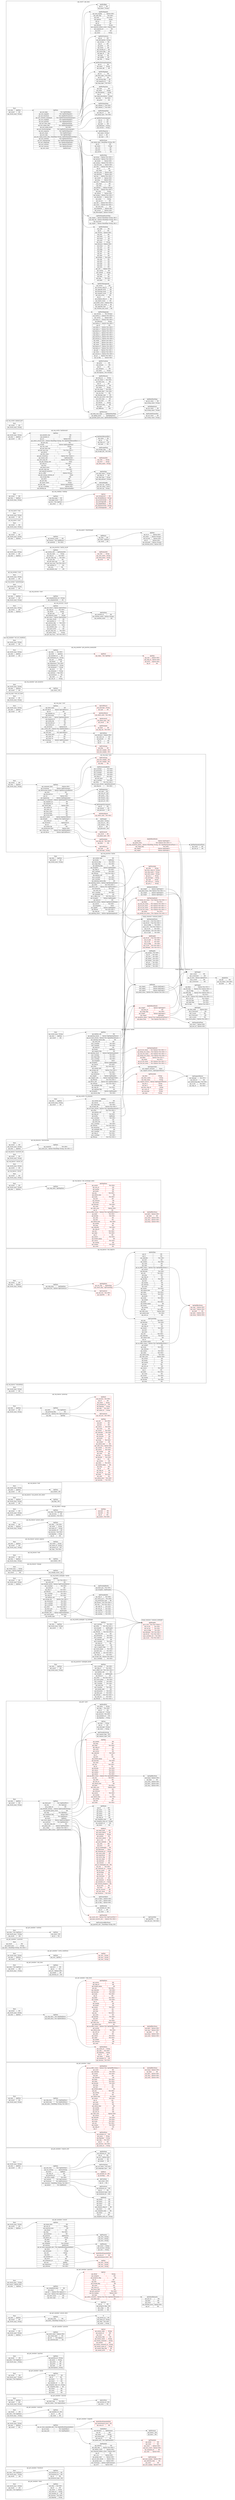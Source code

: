 digraph{rankdir=LR;subgraph cluster_0{label="api_get_member / deck";node[style="filled",color=white,style="solid",color=gray20];api_get_member__deck__ApiData[label="<ApiData> ApiData  | { api_ship | <api_ship> Vec\<i64\> } | { api_id | <api_id> i64 } | { api_name | <api_name> String } | { api_name_id | <api_name_id> String } | { api_member_id | <api_member_id> i64 } | { api_mission | <api_mission> Vec\<i64\> } | { api_flagship | <api_flagship> String }",shape=record];api_get_member__deck__Root[label="<Root> Root  | { api_result_msg | <api_result_msg> String } | { api_result | <api_result> i64 } | { api_data | <api_data> Vec\<ApiData\> }",shape=record];api_get_member__deck__Root:api_data:e->api_get_member__deck__ApiData:ApiData:w;}subgraph cluster_1{label="api_get_member / furniture";node[style="filled",color=white,style="solid",color=gray20];api_get_member__furniture__Root[label="<Root> Root  | { api_data | <api_data> Vec\<ApiData\> } | { api_result_msg | <api_result_msg> String } | { api_result | <api_result> i64 }",shape=record];api_get_member__furniture__ApiData;api_get_member__furniture__Root:api_data:e->api_get_member__furniture__ApiData:ApiData:w;api_get_member__furniture__ApiData[label="<ApiData> ApiData  | { api_furniture_id | <api_furniture_id> i64 } | { api_furniture_no | <api_furniture_no> i64 } | { api_id | <api_id> i64 } | { api_furniture_type | <api_furniture_type> i64 }",shape=record];}subgraph cluster_2{label="api_get_member / mapinfo";node[style="filled",color=white,style="solid",color=gray20];api_get_member__mapinfo__ApiPlaneInfo[label="<ApiPlaneInfo> ApiPlaneInfo  | { api_slotid | <api_slotid> i64 } | { api_state | <api_state> i64 } | { api_count | <api_count> Option\<i64\> } | { api_max_count | <api_max_count> Option\<i64\> } | { api_squadron_id | <api_squadron_id> i64 } | { api_cond | <api_cond> Option\<i64\> }",shape=record,color=red];api_get_member__mapinfo__ApiEventmap[label="<ApiEventmap> ApiEventmap  | { api_max_maphp | <api_max_maphp> Option\<i64\> } | { api_selected_rank | <api_selected_rank> i64 } | { api_state | <api_state> i64 } | { api_now_maphp | <api_now_maphp> Option\<i64\> }",shape=record,color=red];api_get_member__mapinfo__ApiData[label="<ApiData> ApiData  | { api_air_base_expanded_info | <api_air_base_expanded_info> Vec\<ApiAirBaseExpandedInfo\> } | { api_air_base | <api_air_base> Vec\<ApiAirBase\> } | { api_map_info | <api_map_info> Vec\<ApiMapInfo\> }",shape=record];api_get_member__mapinfo__ApiAirBaseExpandedInfo;api_get_member__mapinfo__ApiData:api_air_base_expanded_info:e->api_get_member__mapinfo__ApiAirBaseExpandedInfo:ApiAirBaseExpandedInfo:w;api_get_member__mapinfo__ApiAirBase;api_get_member__mapinfo__ApiData:api_air_base:e->api_get_member__mapinfo__ApiAirBase:ApiAirBase:w;api_get_member__mapinfo__ApiMapInfo;api_get_member__mapinfo__ApiData:api_map_info:e->api_get_member__mapinfo__ApiMapInfo:ApiMapInfo:w;api_get_member__mapinfo__ApiAirBase[label="<ApiAirBase> ApiAirBase  | { api_distance | <api_distance> ApiDistance } | { api_rid | <api_rid> i64 } | { api_name | <api_name> String } | { api_action_kind | <api_action_kind> i64 } | { api_area_id | <api_area_id> i64 } | { api_plane_info | <api_plane_info> Vec\<ApiPlaneInfo\> }",shape=record];api_get_member__mapinfo__ApiDistance;api_get_member__mapinfo__ApiAirBase:api_distance:e->api_get_member__mapinfo__ApiDistance:ApiDistance:w;api_get_member__mapinfo__ApiAirBase:api_plane_info:e->api_get_member__mapinfo__ApiPlaneInfo:ApiPlaneInfo:w;api_get_member__mapinfo__ApiMapInfo[label="<ApiMapInfo> ApiMapInfo  | { api_cleared | <api_cleared> i64 } | { api_sally_flag | <api_sally_flag> Option\<Vec\<i64\>\> } | { api_defeat_count | <api_defeat_count> Option\<i64\> } | { api_required_defeat_count | <api_required_defeat_count> Option\<i64\> } | { api_id | <api_id> i64 } | { api_s_no | <api_s_no> Option\<i64\> } | { api_gauge_type | <api_gauge_type> Option\<i64\> } | { api_air_base_decks | <api_air_base_decks> Option\<i64\> } | { api_gauge_num | <api_gauge_num> Option\<i64\> } | { api_eventmap | <api_eventmap> Option\<ApiEventmap\> } | { api_m10 | <api_m10> Option\<i64\> }",shape=record];api_get_member__mapinfo__ApiMapInfo:api_eventmap:e->api_get_member__mapinfo__ApiEventmap:ApiEventmap:w;api_get_member__mapinfo__ApiAirBaseExpandedInfo[label="<ApiAirBaseExpandedInfo> ApiAirBaseExpandedInfo  | { api_maintenance_level | <api_maintenance_level> i64 } | { api_area_id | <api_area_id> i64 }",shape=record,color=red];api_get_member__mapinfo__Root[label="<Root> Root  | { api_result_msg | <api_result_msg> String } | { api_data | <api_data> ApiData } | { api_result | <api_result> i64 }",shape=record];api_get_member__mapinfo__Root:api_data:e->api_get_member__mapinfo__ApiData:ApiData:w;api_get_member__mapinfo__ApiDistance[label="<ApiDistance> ApiDistance  | { api_bonus | <api_bonus> i64 } | { api_base | <api_base> i64 }",shape=record];}subgraph cluster_3{label="api_get_member / material";node[style="filled",color=white,style="solid",color=gray20];api_get_member__material__Root[label="<Root> Root  | { api_result | <api_result> i64 } | { api_data | <api_data> Vec\<ApiData\> } | { api_result_msg | <api_result_msg> String }",shape=record];api_get_member__material__ApiData;api_get_member__material__Root:api_data:e->api_get_member__material__ApiData:ApiData:w;api_get_member__material__ApiData[label="<ApiData> ApiData  | { api_member_id | <api_member_id> i64 } | { api_id | <api_id> i64 } | { api_value | <api_value> i64 }",shape=record];}subgraph cluster_4{label="api_get_member / mission";node[style="filled",color=white,style="solid",color=gray20];api_get_member__mission__ApiData[label="<ApiData> ApiData  | { api_limit_time | <api_limit_time> Vec\<i64\> } | { api_list_items | <api_list_items> Vec\<ApiListItem\> }",shape=record];api_get_member__mission__ApiListItem;api_get_member__mission__ApiData:api_list_items:e->api_get_member__mission__ApiListItem:ApiListItem:w;api_get_member__mission__ApiListItem[label="<ApiListItem> ApiListItem  | { api_mission_id | <api_mission_id> i64 } | { api_state | <api_state> i64 }",shape=record];api_get_member__mission__Root[label="<Root> Root  | { api_data | <api_data> ApiData } | { api_result | <api_result> i64 } | { api_result_msg | <api_result_msg> String }",shape=record];api_get_member__mission__Root:api_data:e->api_get_member__mission__ApiData:ApiData:w;}subgraph cluster_5{label="api_get_member / ndock";node[style="filled",color=white,style="solid",color=gray20];api_get_member__ndock__ApiData[label="<ApiData> ApiData  | { api_ship_id | <api_ship_id> i64 } | { api_id | <api_id> i64 } | { api_item1 | <api_item1> i64 } | { api_item2 | <api_item2> i64 } | { api_member_id | <api_member_id> i64 } | { api_complete_time_str | <api_complete_time_str> String } | { api_complete_time | <api_complete_time> i64 } | { api_item4 | <api_item4> i64 } | { api_state | <api_state> i64 } | { api_item3 | <api_item3> i64 }",shape=record];api_get_member__ndock__Root[label="<Root> Root  | { api_result | <api_result> i64 } | { api_result_msg | <api_result_msg> String } | { api_data | <api_data> Vec\<ApiData\> }",shape=record];api_get_member__ndock__Root:api_data:e->api_get_member__ndock__ApiData:ApiData:w;}subgraph cluster_6{label="api_get_member / payitem";node[style="filled",color=white,style="solid",color=gray20];api_get_member__payitem__ApiData[label="<ApiData> ApiData  | { api_payitem_id | <api_payitem_id> String } | { api_name | <api_name> String } | { api_count | <api_count> i64 } | { api_price | <api_price> i64 } | { api_type | <api_type> i64 } | { api_description | <api_description> String }",shape=record];api_get_member__payitem__Root[label="<Root> Root  | { api_result | <api_result> i64 } | { api_data | <api_data> Vec\<ApiData\> } | { api_result_msg | <api_result_msg> String }",shape=record];api_get_member__payitem__Root:api_data:e->api_get_member__payitem__ApiData:ApiData:w;}subgraph cluster_7{label="api_get_member / practice";node[style="filled",color=white,style="solid",color=gray20];api_get_member__practice__ApiList[label="<ApiList> ApiList  | { api_enemy_rank | <api_enemy_rank> String } | { api_enemy_id | <api_enemy_id> i64 } | { api_state | <api_state> i64 } | { api_enemy_flag | <api_enemy_flag> i64 } | { api_enemy_name | <api_enemy_name> String } | { api_enemy_comment | <api_enemy_comment> String } | { api_medals | <api_medals> i64 } | { api_enemy_comment_id | <api_enemy_comment_id> String } | { api_enemy_name_id | <api_enemy_name_id> String } | { api_enemy_flag_ship | <api_enemy_flag_ship> i64 } | { api_enemy_level | <api_enemy_level> i64 }",shape=record,color=red];api_get_member__practice__ApiData[label="<ApiData> ApiData  | { api_entry_limit | <api_entry_limit> Option\<i64\> } | { api_create_kind | <api_create_kind> i64 } | { api_list | <api_list> Vec\<ApiList\> } | { api_selected_kind | <api_selected_kind> i64 }",shape=record];api_get_member__practice__ApiData:api_list:e->api_get_member__practice__ApiList:ApiList:w;api_get_member__practice__Root[label="<Root> Root  | { api_result | <api_result> i64 } | { api_result_msg | <api_result_msg> String } | { api_data | <api_data> ApiData }",shape=record];api_get_member__practice__Root:api_data:e->api_get_member__practice__ApiData:ApiData:w;}subgraph cluster_8{label="api_get_member / preset_deck";node[style="filled",color=white,style="solid",color=gray20];api_get_member__preset_deck__Root[label="<Root> Root  | { api_data | <api_data> ApiData } | { api_result | <api_result> i64 } | { api_result_msg | <api_result_msg> String }",shape=record];api_get_member__preset_deck__ApiData;api_get_member__preset_deck__Root:api_data:e->api_get_member__preset_deck__ApiData:ApiData:w;api_get_member__preset_deck__N[label="<N> N  | { api_preset_no | <api_preset_no> i64 } | { api_name_id | <api_name_id> String } | { api_ship | <api_ship> Vec\<i64\> } | { api_name | <api_name> String }",shape=record];api_get_member__preset_deck__ApiData[label="<ApiData> ApiData  | { api_max_num | <api_max_num> i64 } | { api_deck | <api_deck> HashMap\<String, N\> }",shape=record];api_get_member__preset_deck__ApiData:api_deck:e->api_get_member__preset_deck__N:N:w;}subgraph cluster_9{label="api_get_member / questlist";node[style="filled",color=white,style="solid",color=gray20];api_get_member__questlist__ApiSelectRewards[label="<ApiSelectRewards> ApiSelectRewards  | { api_mst_id | <api_mst_id> i64 } | { api_kind | <api_kind> i64 } | { api_count | <api_count> i64 } | { api_slotitem_level | <api_slotitem_level> Option\<i64\> } | { api_no | <api_no> i64 }",shape=record];api_get_member__questlist__ApiData[label="<ApiData> ApiData  | { api_completed_kind | <api_completed_kind> i64 } | { api_count | <api_count> i64 } | { api_list | <api_list> Option\<Vec\<ApiList\>\> } | { api_c_list | <api_c_list> Option\<Vec\<ApiCList\>\> } | { api_exec_count | <api_exec_count> i64 } | { api_exec_type | <api_exec_type> i64 }",shape=record];api_get_member__questlist__ApiList;api_get_member__questlist__ApiData:api_list:e->api_get_member__questlist__ApiList:ApiList:w;api_get_member__questlist__ApiCList;api_get_member__questlist__ApiData:api_c_list:e->api_get_member__questlist__ApiCList:ApiCList:w;api_get_member__questlist__Root[label="<Root> Root  | { api_result_msg | <api_result_msg> String } | { api_result | <api_result> Option\<i64\> } | { api_data | <api_data> ApiData }",shape=record];api_get_member__questlist__Root:api_data:e->api_get_member__questlist__ApiData:ApiData:w;api_get_member__questlist__ApiCList[label="<ApiCList> ApiCList  | { api_no | <api_no> i64 } | { api_progress_flag | <api_progress_flag> i64 } | { api_c_flag | <api_c_flag> i64 } | { api_state | <api_state> i64 }",shape=record];api_get_member__questlist__ApiList[label="<ApiList> ApiList  | { api_detail | <api_detail> String } | { api_category | <api_category> i64 } | { api_progress_flag | <api_progress_flag> i64 } | { api_no | <api_no> i64 } | { api_title | <api_title> String } | { api_invalid_flag | <api_invalid_flag> i64 } | { api_state | <api_state> i64 } | { api_voice_id | <api_voice_id> i64 } | { api_bonus_flag | <api_bonus_flag> i64 } | { api_get_material | <api_get_material> Vec\<i64\> } | { api_lost_badges | <api_lost_badges> Option\<i64\> } | { api_type | <api_type> i64 } | { api_select_rewards | <api_select_rewards> Option\<Vec\<Vec\<ApiSelectRewards\>\>\> } | { api_label_type | <api_label_type> i64 }",shape=record,color=red];api_get_member__questlist__ApiList:api_select_rewards:e->api_get_member__questlist__ApiSelectRewards:ApiSelectRewards:w;}subgraph cluster_10{label="api_get_member / record";node[style="filled",color=white,style="solid",color=gray20];api_get_member__record__ApiAirBaseExpandedInfo[label="<ApiAirBaseExpandedInfo> ApiAirBaseExpandedInfo  | { api_area_id | <api_area_id> i64 } | { api_maintenance_level | <api_maintenance_level> i64 }",shape=record,color=red];api_get_member__record__ApiPractice[label="<ApiPractice> ApiPractice  | { api_rate | <api_rate> String } | { api_win | <api_win> String } | { api_lose | <api_lose> String }",shape=record];api_get_member__record__Root[label="<Root> Root  | { api_result_msg | <api_result_msg> String } | { api_result | <api_result> i64 } | { api_data | <api_data> ApiData }",shape=record];api_get_member__record__ApiData;api_get_member__record__Root:api_data:e->api_get_member__record__ApiData:ApiData:w;api_get_member__record__ApiData[label="<ApiData> ApiData  | { api_large_dock | <api_large_dock> i64 } | { api_cmt_id | <api_cmt_id> String } | { api_material_max | <api_material_max> i64 } | { api_friend | <api_friend> i64 } | { api_ship | <api_ship> Vec\<i64\> } | { api_furniture | <api_furniture> i64 } | { api_practice | <api_practice> ApiPractice } | { api_photo_url | <api_photo_url> String } | { api_kdoc | <api_kdoc> i64 } | { api_rank | <api_rank> i64 } | { api_complate | <api_complate> Vec\<String\> } | { api_mission | <api_mission> ApiMission } | { api_air_base_expanded_info | <api_air_base_expanded_info> Vec\<ApiAirBaseExpandedInfo\> } | { api_deck | <api_deck> i64 } | { api_nickname | <api_nickname> String } | { api_cmt | <api_cmt> String } | { api_ndoc | <api_ndoc> i64 } | { api_member_id | <api_member_id> i64 } | { api_level | <api_level> i64 } | { api_nickname_id | <api_nickname_id> String } | { api_war | <api_war> ApiWar } | { api_experience | <api_experience> Vec\<i64\> } | { api_slotitem | <api_slotitem> Vec\<i64\> }",shape=record];api_get_member__record__ApiData:api_practice:e->api_get_member__record__ApiPractice:ApiPractice:w;api_get_member__record__ApiMission;api_get_member__record__ApiData:api_mission:e->api_get_member__record__ApiMission:ApiMission:w;api_get_member__record__ApiData:api_air_base_expanded_info:e->api_get_member__record__ApiAirBaseExpandedInfo:ApiAirBaseExpandedInfo:w;api_get_member__record__ApiWar;api_get_member__record__ApiData:api_war:e->api_get_member__record__ApiWar:ApiWar:w;api_get_member__record__ApiWar[label="<ApiWar> ApiWar  | { api_lose | <api_lose> String } | { api_win | <api_win> String } | { api_rate | <api_rate> String }",shape=record,color=red];api_get_member__record__ApiMission[label="<ApiMission> ApiMission  | { api_count | <api_count> String } | { api_success | <api_success> String } | { api_rate | <api_rate> String }",shape=record];}subgraph cluster_11{label="api_get_member / require_info";node[style="filled",color=white,style="solid",color=gray20];api_get_member__require_info__ApiFurniture[label="<ApiFurniture> ApiFurniture  | { api_furniture_no | <api_furniture_no> i64 } | { api_id | <api_id> i64 } | { api_furniture_type | <api_furniture_type> i64 } | { api_furniture_id | <api_furniture_id> i64 }",shape=record];api_get_member__require_info__ApiKdock[label="<ApiKdock> ApiKdock  | { api_item4 | <api_item4> i64 } | { api_item2 | <api_item2> i64 } | { api_item3 | <api_item3> i64 } | { api_state | <api_state> i64 } | { api_created_ship_id | <api_created_ship_id> i64 } | { api_item1 | <api_item1> i64 } | { api_complete_time | <api_complete_time> i64 } | { api_item5 | <api_item5> i64 } | { api_id | <api_id> i64 } | { api_complete_time_str | <api_complete_time_str> String }",shape=record];api_get_member__require_info__ApiOssSetting[label="<ApiOssSetting> ApiOssSetting  | { api_oss_items | <api_oss_items> Vec\<i64\> } | { api_language_type | <api_language_type> i64 }",shape=record];api_get_member__require_info__ApiBasic[label="<ApiBasic> ApiBasic  | { api_member_id | <api_member_id> i64 } | { api_firstflag | <api_firstflag> i64 }",shape=record,color=red];api_get_member__require_info__ApiData[label="<ApiData> ApiData  | { api_slot_item | <api_slot_item> Vec\<ApiSlotItem\> } | { api_oss_setting | <api_oss_setting> ApiOssSetting } | { api_basic | <api_basic> ApiBasic } | { api_skin_id | <api_skin_id> i64 } | { api_position_id | <api_position_id> i64 } | { api_extra_supply | <api_extra_supply> Vec\<i64\> } | { api_useitem | <api_useitem> Vec\<ApiUseitem\> } | { api_furniture | <api_furniture> Vec\<ApiFurniture\> } | { api_unsetslot | <api_unsetslot> HashMap\<String, Vec\<i64\>\> } | { api_kdock | <api_kdock> Vec\<ApiKdock\> }",shape=record];api_get_member__require_info__ApiSlotItem;api_get_member__require_info__ApiData:api_slot_item:e->api_get_member__require_info__ApiSlotItem:ApiSlotItem:w;api_get_member__require_info__ApiData:api_oss_setting:e->api_get_member__require_info__ApiOssSetting:ApiOssSetting:w;api_get_member__require_info__ApiData:api_basic:e->api_get_member__require_info__ApiBasic:ApiBasic:w;api_get_member__require_info__ApiUseitem;api_get_member__require_info__ApiData:api_useitem:e->api_get_member__require_info__ApiUseitem:ApiUseitem:w;api_get_member__require_info__ApiData:api_furniture:e->api_get_member__require_info__ApiFurniture:ApiFurniture:w;api_get_member__require_info__ApiData:api_kdock:e->api_get_member__require_info__ApiKdock:ApiKdock:w;api_get_member__require_info__ApiSlotItem[label="<ApiSlotItem> ApiSlotItem  | { api_slotitem_id | <api_slotitem_id> i64 } | { api_id | <api_id> i64 } | { api_alv | <api_alv> Option\<i64\> } | { api_level | <api_level> i64 } | { api_locked | <api_locked> i64 }",shape=record];api_get_member__require_info__ApiUseitem[label="<ApiUseitem> ApiUseitem  | { api_count | <api_count> i64 } | { api_id | <api_id> i64 }",shape=record];api_get_member__require_info__Root[label="<Root> Root  | { api_result_msg | <api_result_msg> String } | { api_data | <api_data> ApiData } | { api_result | <api_result> i64 }",shape=record];api_get_member__require_info__Root:api_data:e->api_get_member__require_info__ApiData:ApiData:w;}subgraph cluster_12{label="api_get_member / ship3";node[style="filled",color=white,style="solid",color=gray20];api_get_member__ship3__ApiShipData[label="<ApiShipData> ApiShipData  | { api_sp_effect_items | <api_sp_effect_items> Option\<Vec\<ApiSpEffectItems\>\> } | { api_srate | <api_srate> i64 } | { api_sakuteki | <api_sakuteki> Vec\<i64\> } | { api_onslot | <api_onslot> Vec\<i64\> } | { api_bull | <api_bull> i64 } | { api_slotnum | <api_slotnum> i64 } | { api_kaihi | <api_kaihi> Vec\<i64\> } | { api_taiku | <api_taiku> Vec\<i64\> } | { api_kyouka | <api_kyouka> Vec\<i64\> } | { api_leng | <api_leng> i64 } | { api_fuel | <api_fuel> i64 } | { api_locked_equip | <api_locked_equip> i64 } | { api_exp | <api_exp> Vec\<i64\> } | { api_nowhp | <api_nowhp> i64 } | { api_soku | <api_soku> i64 } | { api_ndock_item | <api_ndock_item> Vec\<i64\> } | { api_taisen | <api_taisen> Vec\<i64\> } | { api_id | <api_id> i64 } | { api_cond | <api_cond> i64 } | { api_backs | <api_backs> i64 } | { api_ndock_time | <api_ndock_time> i64 } | { api_maxhp | <api_maxhp> i64 } | { api_locked | <api_locked> i64 } | { api_slot_ex | <api_slot_ex> i64 } | { api_sally_area | <api_sally_area> Option\<i64\> } | { api_sortno | <api_sortno> i64 } | { api_karyoku | <api_karyoku> Vec\<i64\> } | { api_raisou | <api_raisou> Vec\<i64\> } | { api_lucky | <api_lucky> Vec\<i64\> } | { api_slot | <api_slot> Vec\<i64\> } | { api_soukou | <api_soukou> Vec\<i64\> } | { api_ship_id | <api_ship_id> i64 } | { api_lv | <api_lv> i64 }",shape=record,color=red];api_get_member__ship3__ApiSpEffectItems;api_get_member__ship3__ApiShipData:api_sp_effect_items:e->api_get_member__ship3__ApiSpEffectItems:ApiSpEffectItems:w;api_get_member__ship3__ApiData[label="<ApiData> ApiData  | { api_ship_data | <api_ship_data> Vec\<ApiShipData\> } | { api_deck_data | <api_deck_data> Vec\<ApiDeckData\> } | { api_slot_data | <api_slot_data> HashMap\<String, Vec\<i64\>\> }",shape=record];api_get_member__ship3__ApiData:api_ship_data:e->api_get_member__ship3__ApiShipData:ApiShipData:w;api_get_member__ship3__ApiDeckData;api_get_member__ship3__ApiData:api_deck_data:e->api_get_member__ship3__ApiDeckData:ApiDeckData:w;api_get_member__ship3__ApiSpEffectItems[label="<ApiSpEffectItems> ApiSpEffectItems  | { api_houg | <api_houg> Option\<i64\> } | { api_kind | <api_kind> i64 } | { api_kaih | <api_kaih> Option\<i64\> } | { api_raig | <api_raig> Option\<i64\> } | { api_souk | <api_souk> Option\<i64\> }",shape=record,color=red];api_get_member__ship3__Root[label="<Root> Root  | { api_data | <api_data> ApiData } | { api_result | <api_result> i64 } | { api_result_msg | <api_result_msg> String }",shape=record];api_get_member__ship3__Root:api_data:e->api_get_member__ship3__ApiData:ApiData:w;api_get_member__ship3__ApiDeckData[label="<ApiDeckData> ApiDeckData  | { api_member_id | <api_member_id> i64 } | { api_name | <api_name> String } | { api_flagship | <api_flagship> String } | { api_ship | <api_ship> Vec\<i64\> } | { api_id | <api_id> i64 } | { api_mission | <api_mission> Vec\<i64\> } | { api_name_id | <api_name_id> String }",shape=record,color=red];}subgraph cluster_13{label="api_get_member / ship_deck";node[style="filled",color=white,style="solid",color=gray20];api_get_member__ship_deck__ApiSpEffectItems[label="<ApiSpEffectItems> ApiSpEffectItems  | { api_kaih | <api_kaih> Option\<i64\> } | { api_raig | <api_raig> Option\<i64\> } | { api_kind | <api_kind> i64 } | { api_houg | <api_houg> Option\<i64\> } | { api_souk | <api_souk> Option\<i64\> }",shape=record,color=red];api_get_member__ship_deck__Root[label="<Root> Root  | { api_result | <api_result> i64 } | { api_result_msg | <api_result_msg> String } | { api_data | <api_data> ApiData }",shape=record];api_get_member__ship_deck__ApiData;api_get_member__ship_deck__Root:api_data:e->api_get_member__ship_deck__ApiData:ApiData:w;api_get_member__ship_deck__ApiShipData[label="<ApiShipData> ApiShipData  | { api_sortno | <api_sortno> i64 } | { api_ship_id | <api_ship_id> i64 } | { api_locked_equip | <api_locked_equip> i64 } | { api_slot | <api_slot> Vec\<i64\> } | { api_sakuteki | <api_sakuteki> Vec\<i64\> } | { api_karyoku | <api_karyoku> Vec\<i64\> } | { api_lucky | <api_lucky> Vec\<i64\> } | { api_id | <api_id> i64 } | { api_kaihi | <api_kaihi> Vec\<i64\> } | { api_soukou | <api_soukou> Vec\<i64\> } | { api_lv | <api_lv> i64 } | { api_maxhp | <api_maxhp> i64 } | { api_backs | <api_backs> i64 } | { api_onslot | <api_onslot> Vec\<i64\> } | { api_fuel | <api_fuel> i64 } | { api_leng | <api_leng> i64 } | { api_exp | <api_exp> Vec\<i64\> } | { api_srate | <api_srate> i64 } | { api_kyouka | <api_kyouka> Vec\<i64\> } | { api_bull | <api_bull> i64 } | { api_taisen | <api_taisen> Vec\<i64\> } | { api_sally_area | <api_sally_area> Option\<i64\> } | { api_ndock_time | <api_ndock_time> i64 } | { api_sp_effect_items | <api_sp_effect_items> Option\<Vec\<ApiSpEffectItems\>\> } | { api_nowhp | <api_nowhp> i64 } | { api_ndock_item | <api_ndock_item> Vec\<i64\> } | { api_slot_ex | <api_slot_ex> i64 } | { api_soku | <api_soku> i64 } | { api_raisou | <api_raisou> Vec\<i64\> } | { api_taiku | <api_taiku> Vec\<i64\> } | { api_locked | <api_locked> i64 } | { api_slotnum | <api_slotnum> i64 } | { api_cond | <api_cond> i64 }",shape=record,color=red];api_get_member__ship_deck__ApiShipData:api_sp_effect_items:e->api_get_member__ship_deck__ApiSpEffectItems:ApiSpEffectItems:w;api_get_member__ship_deck__ApiData[label="<ApiData> ApiData  | { api_ship_data | <api_ship_data> Vec\<ApiShipData\> } | { api_deck_data | <api_deck_data> Vec\<ApiDeckData\> }",shape=record];api_get_member__ship_deck__ApiData:api_ship_data:e->api_get_member__ship_deck__ApiShipData:ApiShipData:w;api_get_member__ship_deck__ApiDeckData;api_get_member__ship_deck__ApiData:api_deck_data:e->api_get_member__ship_deck__ApiDeckData:ApiDeckData:w;api_get_member__ship_deck__ApiDeckData[label="<ApiDeckData> ApiDeckData  | { api_name_id | <api_name_id> String } | { api_ship | <api_ship> Vec\<i64\> } | { api_flagship | <api_flagship> String } | { api_id | <api_id> i64 } | { api_name | <api_name> String } | { api_member_id | <api_member_id> i64 } | { api_mission | <api_mission> Vec\<i64\> }",shape=record,color=red];}subgraph cluster_14{label="api_get_member / slot_item";node[style="filled",color=white,style="solid",color=gray20];api_get_member__slot_item__ApiData[label="<ApiData> ApiData  | { api_level | <api_level> i64 } | { api_id | <api_id> i64 } | { api_alv | <api_alv> Option\<i64\> } | { api_locked | <api_locked> i64 } | { api_slotitem_id | <api_slotitem_id> i64 }",shape=record];api_get_member__slot_item__Root[label="<Root> Root  | { api_data | <api_data> Vec\<ApiData\> } | { api_result | <api_result> i64 } | { api_result_msg | <api_result_msg> String }",shape=record];api_get_member__slot_item__Root:api_data:e->api_get_member__slot_item__ApiData:ApiData:w;}subgraph cluster_15{label="api_get_member / sortie_conditions";node[style="filled",color=white,style="solid",color=gray20];api_get_member__sortie_conditions__ApiData[label="<ApiData> ApiData  | { api_war | <api_war> ApiWar }",shape=record];api_get_member__sortie_conditions__ApiWar;api_get_member__sortie_conditions__ApiData:api_war:e->api_get_member__sortie_conditions__ApiWar:ApiWar:w;api_get_member__sortie_conditions__ApiWar[label="<ApiWar> ApiWar  | { api_win | <api_win> String } | { api_lose | <api_lose> String } | { api_rate | <api_rate> String }",shape=record,color=red];api_get_member__sortie_conditions__Root[label="<Root> Root  | { api_result_msg | <api_result_msg> String } | { api_data | <api_data> ApiData } | { api_result | <api_result> i64 }",shape=record];api_get_member__sortie_conditions__Root:api_data:e->api_get_member__sortie_conditions__ApiData:ApiData:w;}subgraph cluster_16{label="api_get_member / unsetslot";node[style="filled",color=white,style="solid",color=gray20];api_get_member__unsetslot__Root[label="<Root> Root  | { api_result | <api_result> i64 } | { api_result_msg | <api_result_msg> String } | { api_data | <api_data> HashMap\<String, Vec\<i64\>\> }",shape=record];}subgraph cluster_17{label="api_get_member / useitem";node[style="filled",color=white,style="solid",color=gray20];api_get_member__useitem__Root[label="<Root> Root  | { api_data | <api_data> Vec\<ApiData\> } | { api_result_msg | <api_result_msg> String } | { api_result | <api_result> i64 }",shape=record];api_get_member__useitem__ApiData;api_get_member__useitem__Root:api_data:e->api_get_member__useitem__ApiData:ApiData:w;api_get_member__useitem__ApiData[label="<ApiData> ApiData  | { api_count | <api_count> i64 } | { api_id | <api_id> i64 }",shape=record];}subgraph cluster_18{label="api_port / port";node[style="filled",color=white,style="solid",color=gray20];api_port__port__ApiUnsetSlot[label="<ApiUnsetSlot> ApiUnsetSlot  | { api_type3No | <api_type3No> i64 } | { api_slot_list | <api_slot_list> Vec\<i64\> }",shape=record];api_port__port__ApiNdock[label="<ApiNdock> ApiNdock  | { api_id | <api_id> i64 } | { api_state | <api_state> i64 } | { api_item3 | <api_item3> i64 } | { api_item2 | <api_item2> i64 } | { api_item4 | <api_item4> i64 } | { api_ship_id | <api_ship_id> i64 } | { api_complete_time | <api_complete_time> i64 } | { api_complete_time_str | <api_complete_time_str> String } | { api_member_id | <api_member_id> i64 } | { api_item1 | <api_item1> i64 }",shape=record];api_port__port__ApiFurnitureAffectItems[label="<ApiFurnitureAffectItems> ApiFurnitureAffectItems  | { api_payitem_dict | <api_payitem_dict> HashMap\<String, i64\> }",shape=record];api_port__port__ApiBasic[label="<ApiBasic> ApiBasic  | { api_large_dock | <api_large_dock> i64 } | { api_count_kdock | <api_count_kdock> i64 } | { api_nickname | <api_nickname> String } | { api_medals | <api_medals> i64 } | { api_count_ndock | <api_count_ndock> i64 } | { api_st_win | <api_st_win> i64 } | { api_max_slotitem | <api_max_slotitem> i64 } | { api_rank | <api_rank> i64 } | { api_level | <api_level> i64 } | { api_pt_challenged | <api_pt_challenged> i64 } | { api_fleetname | <api_fleetname> Value } | { api_nickname_id | <api_nickname_id> String } | { api_count_deck | <api_count_deck> i64 } | { api_experience | <api_experience> i64 } | { api_active_flag | <api_active_flag> i64 } | { api_max_kagu | <api_max_kagu> i64 } | { api_playtime | <api_playtime> i64 } | { api_tutorial | <api_tutorial> i64 } | { api_pt_challenged_win | <api_pt_challenged_win> i64 } | { api_pvp | <api_pvp> Vec\<i64\> } | { api_comment_id | <api_comment_id> String } | { api_ms_count | <api_ms_count> i64 } | { api_firstflag | <api_firstflag> i64 } | { api_pt_win | <api_pt_win> i64 } | { api_starttime | <api_starttime> i64 } | { api_st_lose | <api_st_lose> i64 } | { api_comment | <api_comment> String } | { api_member_id | <api_member_id> String } | { api_tutorial_progress | <api_tutorial_progress> i64 } | { api_pt_lose | <api_pt_lose> i64 } | { api_fcoin | <api_fcoin> i64 } | { api_ms_success | <api_ms_success> i64 } | { api_max_chara | <api_max_chara> i64 } | { api_furniture | <api_furniture> Vec\<i64\> }",shape=record,color=red];api_port__port__ApiShip[label="<ApiShip> ApiShip  | { api_locked | <api_locked> i64 } | { api_leng | <api_leng> i64 } | { api_taiku | <api_taiku> Vec\<i64\> } | { api_ship_id | <api_ship_id> i64 } | { api_srate | <api_srate> i64 } | { api_sortno | <api_sortno> i64 } | { api_sakuteki | <api_sakuteki> Vec\<i64\> } | { api_lv | <api_lv> i64 } | { api_bull | <api_bull> i64 } | { api_locked_equip | <api_locked_equip> i64 } | { api_karyoku | <api_karyoku> Vec\<i64\> } | { api_cond | <api_cond> i64 } | { api_slot | <api_slot> Vec\<i64\> } | { api_id | <api_id> i64 } | { api_kyouka | <api_kyouka> Vec\<i64\> } | { api_raisou | <api_raisou> Vec\<i64\> } | { api_soukou | <api_soukou> Vec\<i64\> } | { api_taisen | <api_taisen> Vec\<i64\> } | { api_sp_effect_items | <api_sp_effect_items> Option\<Vec\<ApiSpEffectItem\>\> } | { api_exp | <api_exp> Vec\<i64\> } | { api_soku | <api_soku> i64 } | { api_slot_ex | <api_slot_ex> i64 } | { api_ndock_time | <api_ndock_time> i64 } | { api_kaihi | <api_kaihi> Vec\<i64\> } | { api_sally_area | <api_sally_area> Option\<i64\> } | { api_backs | <api_backs> i64 } | { api_slotnum | <api_slotnum> i64 } | { api_onslot | <api_onslot> Vec\<i64\> } | { api_maxhp | <api_maxhp> i64 } | { api_ndock_item | <api_ndock_item> Vec\<i64\> } | { api_nowhp | <api_nowhp> i64 } | { api_fuel | <api_fuel> i64 } | { api_lucky | <api_lucky> Vec\<i64\> }",shape=record,color=red];api_port__port__ApiSpEffectItem;api_port__port__ApiShip:api_sp_effect_items:e->api_port__port__ApiSpEffectItem:ApiSpEffectItem:w;api_port__port__ApiEventObject[label="<ApiEventObject> ApiEventObject  | { api_m_flag2 | <api_m_flag2> Option\<i64\> } | { api_c_num | <api_c_num> Option\<i64\> } | { api_m_flag | <api_m_flag> Option\<i64\> }",shape=record];api_port__port__ApiMaterial[label="<ApiMaterial> ApiMaterial  | { api_member_id | <api_member_id> i64 } | { api_id | <api_id> i64 } | { api_value | <api_value> i64 }",shape=record];api_port__port__Root[label="<Root> Root  | { api_data | <api_data> ApiData } | { api_result | <api_result> i64 } | { api_result_msg | <api_result_msg> String }",shape=record];api_port__port__ApiData;api_port__port__Root:api_data:e->api_port__port__ApiData:ApiData:w;api_port__port__ApiLog[label="<ApiLog> ApiLog  | { api_type | <api_type> String } | { api_no | <api_no> i64 } | { api_message | <api_message> String } | { api_state | <api_state> String }",shape=record];api_port__port__ApiPlaneInfo[label="<ApiPlaneInfo> ApiPlaneInfo  | { api_unset_slot | <api_unset_slot> Option\<Vec\<ApiUnsetSlot\>\> } | { api_base_convert_slot | <api_base_convert_slot> Option\<Vec\<i64\>\> }",shape=record,color=red];api_port__port__ApiPlaneInfo:api_unset_slot:e->api_port__port__ApiUnsetSlot:ApiUnsetSlot:w;api_port__port__ApiData[label="<ApiData> ApiData  | { api_deck_port | <api_deck_port> Vec\<ApiDeckPort\> } | { api_log | <api_log> Vec\<ApiLog\> } | { api_p_bgm_id | <api_p_bgm_id> i64 } | { api_friendly_setting | <api_friendly_setting> Option\<ApiFriendlySetting\> } | { api_parallel_quest_count | <api_parallel_quest_count> i64 } | { api_ship | <api_ship> Vec\<ApiShip\> } | { api_combined_flag | <api_combined_flag> Option\<i64\> } | { api_ndock | <api_ndock> Vec\<ApiNdock\> } | { api_basic | <api_basic> ApiBasic } | { api_event_object | <api_event_object> Option\<ApiEventObject\> } | { api_material | <api_material> Vec\<ApiMaterial\> } | { api_dest_ship_slot | <api_dest_ship_slot> i64 } | { api_plane_info | <api_plane_info> Option\<ApiPlaneInfo\> } | { api_c_flags | <api_c_flags> Option\<Vec\<i64\>\> } | { api_furniture_affect_items | <api_furniture_affect_items> ApiFurnitureAffectItems }",shape=record];api_port__port__ApiDeckPort;api_port__port__ApiData:api_deck_port:e->api_port__port__ApiDeckPort:ApiDeckPort:w;api_port__port__ApiData:api_log:e->api_port__port__ApiLog:ApiLog:w;api_port__port__ApiFriendlySetting;api_port__port__ApiData:api_friendly_setting:e->api_port__port__ApiFriendlySetting:ApiFriendlySetting:w;api_port__port__ApiData:api_ship:e->api_port__port__ApiShip:ApiShip:w;api_port__port__ApiData:api_ndock:e->api_port__port__ApiNdock:ApiNdock:w;api_port__port__ApiData:api_basic:e->api_port__port__ApiBasic:ApiBasic:w;api_port__port__ApiData:api_event_object:e->api_port__port__ApiEventObject:ApiEventObject:w;api_port__port__ApiData:api_material:e->api_port__port__ApiMaterial:ApiMaterial:w;api_port__port__ApiData:api_plane_info:e->api_port__port__ApiPlaneInfo:ApiPlaneInfo:w;api_port__port__ApiData:api_furniture_affect_items:e->api_port__port__ApiFurnitureAffectItems:ApiFurnitureAffectItems:w;api_port__port__ApiFriendlySetting[label="<ApiFriendlySetting> ApiFriendlySetting  | { api_request_flag | <api_request_flag> i64 } | { api_request_type | <api_request_type> i64 }",shape=record];api_port__port__ApiDeckPort[label="<ApiDeckPort> ApiDeckPort  | { api_name | <api_name> String } | { api_ship | <api_ship> Vec\<i64\> } | { api_id | <api_id> i64 } | { api_name_id | <api_name_id> String } | { api_mission | <api_mission> Vec\<i64\> } | { api_member_id | <api_member_id> i64 } | { api_flagship | <api_flagship> String }",shape=record];api_port__port__ApiSpEffectItem[label="<ApiSpEffectItem> ApiSpEffectItem  | { api_houg | <api_houg> Option\<i64\> } | { api_kind | <api_kind> i64 } | { api_souk | <api_souk> Option\<i64\> } | { api_kaih | <api_kaih> Option\<i64\> } | { api_raig | <api_raig> Option\<i64\> }",shape=record];}subgraph cluster_19{label="api_req_battle_midnight / battle";node[style="filled",color=white,style="solid",color=gray20];api_req_battle_midnight__battle__Root[label="<Root> Root  | { api_result | <api_result> i64 } | { api_result_msg | <api_result_msg> String } | { api_data | <api_data> ApiData }",shape=record];api_req_battle_midnight__battle__ApiData;api_req_battle_midnight__battle__Root:api_data:e->api_req_battle_midnight__battle__ApiData:ApiData:w;api_req_battle_midnight__battle__ApiData[label="<ApiData> ApiData  | { api_eParam | <api_eParam> Vec\<Vec\<i64\>\> } | { api_atoll_cell | <api_atoll_cell> i64 } | { api_friendly_battle | <api_friendly_battle> Option\<ApiFriendlyBattle\> } | { api_f_maxhps | <api_f_maxhps> Vec\<i64\> } | { api_deck_id | <api_deck_id> i64 } | { api_ship_lv | <api_ship_lv> Vec\<i64\> } | { api_fParam | <api_fParam> Vec\<Vec\<i64\>\> } | { api_f_nowhps | <api_f_nowhps> Vec\<i64\> } | { api_ship_ke | <api_ship_ke> Vec\<i64\> } | { api_balloon_cell | <api_balloon_cell> i64 } | { api_escape_idx | <api_escape_idx> Option\<Vec\<i64\>\> } | { api_formation | <api_formation> Vec\<i64\> } | { api_e_maxhps | <api_e_maxhps> Vec\<i64\> } | { api_e_nowhps | <api_e_nowhps> Vec\<i64\> } | { api_eSlot | <api_eSlot> Vec\<Vec\<i64\>\> } | { api_flare_pos | <api_flare_pos> Vec\<i64\> } | { api_hougeki | <api_hougeki> ApiHougeki } | { api_friendly_info | <api_friendly_info> Option\<ApiFriendlyInfo\> } | { api_touch_plane | <api_touch_plane> Vec\<i64\> } | { api_smoke_type | <api_smoke_type> i64 }",shape=record];api_req_battle_midnight__battle__ApiFriendlyBattle;api_req_battle_midnight__battle__ApiData:api_friendly_battle:e->api_req_battle_midnight__battle__ApiFriendlyBattle:ApiFriendlyBattle:w;api_req_battle_midnight__battle__ApiFriendlyInfo;api_req_battle_midnight__battle__ApiData:api_friendly_info:e->api_req_battle_midnight__battle__ApiFriendlyInfo:ApiFriendlyInfo:w;api_req_battle_midnight__battle__ApiFriendlyInfo[label="<ApiFriendlyInfo> ApiFriendlyInfo  | { api_ship_lv | <api_ship_lv> Vec\<i64\> } | { api_voice_p_no | <api_voice_p_no> Vec\<i64\> } | { api_production_type | <api_production_type> i64 } | { api_Param | <api_Param> Vec\<Vec\<i64\>\> } | { api_Slot | <api_Slot> Vec\<Vec\<i64\>\> } | { api_ship_id | <api_ship_id> Vec\<i64\> } | { api_slot_ex | <api_slot_ex> Vec\<i64\> } | { api_nowhps | <api_nowhps> Vec\<i64\> } | { api_voice_id | <api_voice_id> Vec\<i64\> } | { api_maxhps | <api_maxhps> Vec\<i64\> }",shape=record];api_req_battle_midnight__battle__ApiFriendlyBattle[label="<ApiFriendlyBattle> ApiFriendlyBattle  | { api_flare_pos | <api_flare_pos> Vec\<i64\> } | { api_hougeki | <api_hougeki> ApiHougeki }",shape=record];}subgraph cluster_20{label="api_req_battle_midnight / sp_midnight";node[style="filled",color=white,style="solid",color=gray20];api_req_battle_midnight__sp_midnight__ApiData[label="<ApiData> ApiData  | { api_f_nowhps | <api_f_nowhps> Vec\<i64\> } | { api_eSlot | <api_eSlot> Vec\<Vec\<i64\>\> } | { api_hougeki | <api_hougeki> ApiHougeki } | { api_ship_ke | <api_ship_ke> Vec\<i64\> } | { api_eParam | <api_eParam> Vec\<Vec\<i64\>\> } | { api_atoll_cell | <api_atoll_cell> i64 } | { api_formation | <api_formation> Vec\<i64\> } | { api_f_maxhps | <api_f_maxhps> Vec\<i64\> } | { api_balloon_cell | <api_balloon_cell> i64 } | { api_e_nowhps | <api_e_nowhps> Vec\<i64\> } | { api_deck_id | <api_deck_id> i64 } | { api_smoke_type | <api_smoke_type> i64 } | { api_n_support_flag | <api_n_support_flag> i64 } | { api_touch_plane | <api_touch_plane> Vec\<i64\> } | { api_flare_pos | <api_flare_pos> Vec\<i64\> } | { api_fParam | <api_fParam> Vec\<Vec\<i64\>\> } | { api_ship_lv | <api_ship_lv> Vec\<i64\> } | { api_escape_idx | <api_escape_idx> Option\<Vec\<i64\>\> } | { api_e_maxhps | <api_e_maxhps> Vec\<i64\> }",shape=record];api_req_battle_midnight__sp_midnight__Root[label="<Root> Root  | { api_data | <api_data> ApiData } | { api_result_msg | <api_result_msg> String } | { api_result | <api_result> i64 }",shape=record];api_req_battle_midnight__sp_midnight__Root:api_data:e->api_req_battle_midnight__sp_midnight__ApiData:ApiData:w;}subgraph cluster_21{label="api_req_hensei / change";node[style="filled",color=white,style="solid",color=gray20];api_req_hensei__change__Root[label="<Root> Root  | { api_result_msg | <api_result_msg> String } | { api_data | <api_data> Option\<ApiData\> } | { api_result | <api_result> i64 }",shape=record];api_req_hensei__change__ApiData;api_req_hensei__change__Root:api_data:e->api_req_hensei__change__ApiData:ApiData:w;api_req_hensei__change__ApiData[label="<ApiData> ApiData  | { api_change_count | <api_change_count> i64 }",shape=record];}subgraph cluster_22{label="api_req_hensei / lock";node[style="filled",color=white,style="solid",color=gray20];api_req_hensei__lock__ApiData[label="<ApiData> ApiData  | { api_locked | <api_locked> i64 }",shape=record];api_req_hensei__lock__Root[label="<Root> Root  | { api_result | <api_result> i64 } | { api_data | <api_data> ApiData } | { api_result_msg | <api_result_msg> String }",shape=record];api_req_hensei__lock__Root:api_data:e->api_req_hensei__lock__ApiData:ApiData:w;}subgraph cluster_23{label="api_req_hensei / preset_register";node[style="filled",color=white,style="solid",color=gray20];api_req_hensei__preset_register__ApiData[label="<ApiData> ApiData  | { api_name | <api_name> String } | { api_name_id | <api_name_id> String } | { api_preset_no | <api_preset_no> i64 } | { api_ship | <api_ship> Vec\<i64\> }",shape=record];api_req_hensei__preset_register__Root[label="<Root> Root  | { api_data | <api_data> ApiData } | { api_result | <api_result> i64 } | { api_result_msg | <api_result_msg> String }",shape=record];api_req_hensei__preset_register__Root:api_data:e->api_req_hensei__preset_register__ApiData:ApiData:w;}subgraph cluster_24{label="api_req_hensei / preset_select";node[style="filled",color=white,style="solid",color=gray20];api_req_hensei__preset_select__Root[label="<Root> Root  | { api_result | <api_result> i64 } | { api_data | <api_data> ApiData } | { api_result_msg | <api_result_msg> String }",shape=record];api_req_hensei__preset_select__ApiData;api_req_hensei__preset_select__Root:api_data:e->api_req_hensei__preset_select__ApiData:ApiData:w;api_req_hensei__preset_select__ApiData[label="<ApiData> ApiData  | { api_ship | <api_ship> Vec\<i64\> } | { api_name | <api_name> String } | { api_name_id | <api_name_id> String } | { api_member_id | <api_member_id> i64 } | { api_mission | <api_mission> Vec\<i64\> } | { api_flagship | <api_flagship> String } | { api_id | <api_id> i64 }",shape=record];}subgraph cluster_25{label="api_req_hokyu / charge";node[style="filled",color=white,style="solid",color=gray20];api_req_hokyu__charge__Root[label="<Root> Root  | { api_result | <api_result> i64 } | { api_result_msg | <api_result_msg> String } | { api_data | <api_data> ApiData }",shape=record];api_req_hokyu__charge__ApiData;api_req_hokyu__charge__Root:api_data:e->api_req_hokyu__charge__ApiData:ApiData:w;api_req_hokyu__charge__ApiShip[label="<ApiShip> ApiShip  | { api_bull | <api_bull> i64 } | { api_fuel | <api_fuel> i64 } | { api_id | <api_id> i64 } | { api_onslot | <api_onslot> Vec\<i64\> }",shape=record,color=red];api_req_hokyu__charge__ApiData[label="<ApiData> ApiData  | { api_ship | <api_ship> Vec\<ApiShip\> } | { api_use_bou | <api_use_bou> i64 } | { api_material | <api_material> Vec\<i64\> }",shape=record];api_req_hokyu__charge__ApiData:api_ship:e->api_req_hokyu__charge__ApiShip:ApiShip:w;}subgraph cluster_26{label="api_req_kaisou / can_preset_slot_select";node[style="filled",color=white,style="solid",color=gray20];api_req_kaisou__can_preset_slot_select__ApiData[label="<ApiData> ApiData  | { api_flag | <api_flag> i64 }",shape=record];api_req_kaisou__can_preset_slot_select__Root[label="<Root> Root  | { api_data | <api_data> ApiData } | { api_result_msg | <api_result_msg> String } | { api_result | <api_result> i64 }",shape=record];api_req_kaisou__can_preset_slot_select__Root:api_data:e->api_req_kaisou__can_preset_slot_select__ApiData:ApiData:w;}subgraph cluster_27{label="api_req_kaisou / lock";node[style="filled",color=white,style="solid",color=gray20];api_req_kaisou__lock__ApiData[label="<ApiData> ApiData  | { api_locked | <api_locked> i64 }",shape=record];api_req_kaisou__lock__Root[label="<Root> Root  | { api_result_msg | <api_result_msg> String } | { api_data | <api_data> ApiData } | { api_result | <api_result> i64 }",shape=record];api_req_kaisou__lock__Root:api_data:e->api_req_kaisou__lock__ApiData:ApiData:w;}subgraph cluster_28{label="api_req_kaisou / powerup";node[style="filled",color=white,style="solid",color=gray20];api_req_kaisou__powerup__ApiShip[label="<ApiShip> ApiShip  | { api_slot | <api_slot> Vec\<i64\> } | { api_bull | <api_bull> i64 } | { api_fuel | <api_fuel> i64 } | { api_raisou | <api_raisou> Vec\<i64\> } | { api_srate | <api_srate> i64 } | { api_onslot | <api_onslot> Vec\<i64\> } | { api_sakuteki | <api_sakuteki> Vec\<i64\> } | { api_nowhp | <api_nowhp> i64 } | { api_slotnum | <api_slotnum> i64 } | { api_backs | <api_backs> i64 } | { api_lucky | <api_lucky> Vec\<i64\> } | { api_locked | <api_locked> i64 } | { api_ndock_time | <api_ndock_time> i64 } | { api_sally_area | <api_sally_area> Option\<i64\> } | { api_soukou | <api_soukou> Vec\<i64\> } | { api_taisen | <api_taisen> Vec\<i64\> } | { api_maxhp | <api_maxhp> i64 } | { api_cond | <api_cond> i64 } | { api_exp | <api_exp> Vec\<i64\> } | { api_kyouka | <api_kyouka> Vec\<i64\> } | { api_lv | <api_lv> i64 } | { api_sortno | <api_sortno> i64 } | { api_taiku | <api_taiku> Vec\<i64\> } | { api_locked_equip | <api_locked_equip> i64 } | { api_leng | <api_leng> i64 } | { api_id | <api_id> i64 } | { api_ship_id | <api_ship_id> i64 } | { api_slot_ex | <api_slot_ex> i64 } | { api_kaihi | <api_kaihi> Vec\<i64\> } | { api_soku | <api_soku> i64 } | { api_ndock_item | <api_ndock_item> Vec\<i64\> } | { api_karyoku | <api_karyoku> Vec\<i64\> }",shape=record,color=red];api_req_kaisou__powerup__ApiUnsetList[label="<ApiUnsetList> ApiUnsetList  | { api_slot_list | <api_slot_list> Vec\<i64\> }",shape=record,color=red];api_req_kaisou__powerup__ApiDeck[label="<ApiDeck> ApiDeck  | { api_mission | <api_mission> Vec\<i64\> } | { api_id | <api_id> i64 } | { api_name | <api_name> String } | { api_member_id | <api_member_id> i64 } | { api_flagship | <api_flagship> String } | { api_ship | <api_ship> Vec\<i64\> } | { api_name_id | <api_name_id> String }",shape=record,color=red];api_req_kaisou__powerup__Root[label="<Root> Root  | { api_data | <api_data> ApiData } | { api_result | <api_result> i64 } | { api_result_msg | <api_result_msg> String }",shape=record];api_req_kaisou__powerup__ApiData;api_req_kaisou__powerup__Root:api_data:e->api_req_kaisou__powerup__ApiData:ApiData:w;api_req_kaisou__powerup__ApiData[label="<ApiData> ApiData  | { api_deck | <api_deck> Vec\<ApiDeck\> } | { api_powerup_flag | <api_powerup_flag> i64 } | { api_unset_list | <api_unset_list> Option\<Vec\<ApiUnsetList\>\> } | { api_ship | <api_ship> ApiShip }",shape=record];api_req_kaisou__powerup__ApiData:api_deck:e->api_req_kaisou__powerup__ApiDeck:ApiDeck:w;api_req_kaisou__powerup__ApiData:api_unset_list:e->api_req_kaisou__powerup__ApiUnsetList:ApiUnsetList:w;api_req_kaisou__powerup__ApiData:api_ship:e->api_req_kaisou__powerup__ApiShip:ApiShip:w;}subgraph cluster_29{label="api_req_kaisou / remodeling";node[style="filled",color=white,style="solid",color=gray20];api_req_kaisou__remodeling__Root[label="<Root> Root  | { api_result_msg | <api_result_msg> String } | { api_result | <api_result> i64 }",shape=record];}subgraph cluster_30{label="api_req_kaisou / slot_deprive";node[style="filled",color=white,style="solid",color=gray20];api_req_kaisou__slot_deprive__ApiShipData[label="<ApiShipData> ApiShipData  | { api_set_ship | <api_set_ship> ApiSetShip } | { api_unset_ship | <api_unset_ship> ApiUnsetShip }",shape=record,color=red];api_req_kaisou__slot_deprive__ApiSetShip;api_req_kaisou__slot_deprive__ApiShipData:api_set_ship:e->api_req_kaisou__slot_deprive__ApiSetShip:ApiSetShip:w;api_req_kaisou__slot_deprive__ApiUnsetShip;api_req_kaisou__slot_deprive__ApiShipData:api_unset_ship:e->api_req_kaisou__slot_deprive__ApiUnsetShip:ApiUnsetShip:w;api_req_kaisou__slot_deprive__ApiSpEffectItems[label="<ApiSpEffectItems> ApiSpEffectItems  | { api_raig | <api_raig> Option\<i64\> } | { api_souk | <api_souk> Option\<i64\> } | { api_kind | <api_kind> i64 } | { api_kaih | <api_kaih> Option\<i64\> } | { api_houg | <api_houg> Option\<i64\> }",shape=record,color=red];api_req_kaisou__slot_deprive__ApiSetShip[label="<ApiSetShip> ApiSetShip  | { api_id | <api_id> i64 } | { api_lv | <api_lv> i64 } | { api_sakuteki | <api_sakuteki> Vec\<i64\> } | { api_bull | <api_bull> i64 } | { api_soukou | <api_soukou> Vec\<i64\> } | { api_cond | <api_cond> i64 } | { api_soku | <api_soku> i64 } | { api_sp_effect_items | <api_sp_effect_items> Option\<Vec\<ApiSpEffectItems\>\> } | { api_sortno | <api_sortno> i64 } | { api_karyoku | <api_karyoku> Vec\<i64\> } | { api_slot | <api_slot> Vec\<i64\> } | { api_leng | <api_leng> i64 } | { api_ship_id | <api_ship_id> i64 } | { api_kyouka | <api_kyouka> Vec\<i64\> } | { api_fuel | <api_fuel> i64 } | { api_maxhp | <api_maxhp> i64 } | { api_slotnum | <api_slotnum> i64 } | { api_srate | <api_srate> i64 } | { api_onslot | <api_onslot> Vec\<i64\> } | { api_ndock_time | <api_ndock_time> i64 } | { api_taiku | <api_taiku> Vec\<i64\> } | { api_raisou | <api_raisou> Vec\<i64\> } | { api_backs | <api_backs> i64 } | { api_lucky | <api_lucky> Vec\<i64\> } | { api_locked | <api_locked> i64 } | { api_kaihi | <api_kaihi> Vec\<i64\> } | { api_locked_equip | <api_locked_equip> i64 } | { api_taisen | <api_taisen> Vec\<i64\> } | { api_nowhp | <api_nowhp> i64 } | { api_exp | <api_exp> Vec\<i64\> } | { api_sally_area | <api_sally_area> Option\<i64\> } | { api_ndock_item | <api_ndock_item> Vec\<i64\> } | { api_slot_ex | <api_slot_ex> i64 }",shape=record];api_req_kaisou__slot_deprive__ApiSetShip:api_sp_effect_items:e->api_req_kaisou__slot_deprive__ApiSpEffectItems:ApiSpEffectItems:w;api_req_kaisou__slot_deprive__ApiUnsetList[label="<ApiUnsetList> ApiUnsetList  | { api_slot_list | <api_slot_list> Vec\<i64\> } | { api_type3No | <api_type3No> i64 }",shape=record,color=red];api_req_kaisou__slot_deprive__Root[label="<Root> Root  | { api_result | <api_result> i64 } | { api_data | <api_data> ApiData } | { api_result_msg | <api_result_msg> String }",shape=record];api_req_kaisou__slot_deprive__ApiData;api_req_kaisou__slot_deprive__Root:api_data:e->api_req_kaisou__slot_deprive__ApiData:ApiData:w;api_req_kaisou__slot_deprive__ApiUnsetShip[label="<ApiUnsetShip> ApiUnsetShip  | { api_exp | <api_exp> Vec\<i64\> } | { api_karyoku | <api_karyoku> Vec\<i64\> } | { api_soku | <api_soku> i64 } | { api_ship_id | <api_ship_id> i64 } | { api_taisen | <api_taisen> Vec\<i64\> } | { api_bull | <api_bull> i64 } | { api_cond | <api_cond> i64 } | { api_slot | <api_slot> Vec\<i64\> } | { api_sakuteki | <api_sakuteki> Vec\<i64\> } | { api_ndock_time | <api_ndock_time> i64 } | { api_id | <api_id> i64 } | { api_locked_equip | <api_locked_equip> i64 } | { api_sp_effect_items | <api_sp_effect_items> Option\<Vec\<ApiSpEffectItems\>\> } | { api_locked | <api_locked> i64 } | { api_lucky | <api_lucky> Vec\<i64\> } | { api_slotnum | <api_slotnum> i64 } | { api_soukou | <api_soukou> Vec\<i64\> } | { api_taiku | <api_taiku> Vec\<i64\> } | { api_ndock_item | <api_ndock_item> Vec\<i64\> } | { api_sally_area | <api_sally_area> Option\<i64\> } | { api_sortno | <api_sortno> i64 } | { api_backs | <api_backs> i64 } | { api_nowhp | <api_nowhp> i64 } | { api_fuel | <api_fuel> i64 } | { api_slot_ex | <api_slot_ex> i64 } | { api_raisou | <api_raisou> Vec\<i64\> } | { api_lv | <api_lv> i64 } | { api_kaihi | <api_kaihi> Vec\<i64\> } | { api_srate | <api_srate> i64 } | { api_onslot | <api_onslot> Vec\<i64\> } | { api_maxhp | <api_maxhp> i64 } | { api_kyouka | <api_kyouka> Vec\<i64\> } | { api_leng | <api_leng> i64 }",shape=record];api_req_kaisou__slot_deprive__ApiUnsetShip:api_sp_effect_items:e->api_req_kaisou__slot_deprive__ApiSpEffectItems:ApiSpEffectItems:w;api_req_kaisou__slot_deprive__ApiData[label="<ApiData> ApiData  | { api_ship_data | <api_ship_data> ApiShipData } | { api_unset_list | <api_unset_list> Option\<ApiUnsetList\> }",shape=record];api_req_kaisou__slot_deprive__ApiData:api_ship_data:e->api_req_kaisou__slot_deprive__ApiShipData:ApiShipData:w;api_req_kaisou__slot_deprive__ApiData:api_unset_list:e->api_req_kaisou__slot_deprive__ApiUnsetList:ApiUnsetList:w;}subgraph cluster_31{label="api_req_kaisou / slot_exchange_index";node[style="filled",color=white,style="solid",color=gray20];api_req_kaisou__slot_exchange_index__ApiSpEffectItems[label="<ApiSpEffectItems> ApiSpEffectItems  | { api_kaih | <api_kaih> Option\<i64\> } | { api_kind | <api_kind> i64 } | { api_souk | <api_souk> Option\<i64\> } | { api_raig | <api_raig> Option\<i64\> } | { api_houg | <api_houg> Option\<i64\> }",shape=record,color=red];api_req_kaisou__slot_exchange_index__ApiData[label="<ApiData> ApiData  | { api_ship_data | <api_ship_data> ApiShipData }",shape=record];api_req_kaisou__slot_exchange_index__ApiShipData;api_req_kaisou__slot_exchange_index__ApiData:api_ship_data:e->api_req_kaisou__slot_exchange_index__ApiShipData:ApiShipData:w;api_req_kaisou__slot_exchange_index__Root[label="<Root> Root  | { api_result | <api_result> i64 } | { api_result_msg | <api_result_msg> String } | { api_data | <api_data> ApiData }",shape=record];api_req_kaisou__slot_exchange_index__Root:api_data:e->api_req_kaisou__slot_exchange_index__ApiData:ApiData:w;api_req_kaisou__slot_exchange_index__ApiShipData[label="<ApiShipData> ApiShipData  | { api_onslot | <api_onslot> Vec\<i64\> } | { api_slot_ex | <api_slot_ex> i64 } | { api_maxhp | <api_maxhp> i64 } | { api_backs | <api_backs> i64 } | { api_exp | <api_exp> Vec\<i64\> } | { api_ndock_time | <api_ndock_time> i64 } | { api_lucky | <api_lucky> Vec\<i64\> } | { api_bull | <api_bull> i64 } | { api_slotnum | <api_slotnum> i64 } | { api_sortno | <api_sortno> i64 } | { api_karyoku | <api_karyoku> Vec\<i64\> } | { api_cond | <api_cond> i64 } | { api_sally_area | <api_sally_area> Option\<i64\> } | { api_id | <api_id> i64 } | { api_sp_effect_items | <api_sp_effect_items> Option\<Vec\<ApiSpEffectItems\>\> } | { api_kaihi | <api_kaihi> Vec\<i64\> } | { api_kyouka | <api_kyouka> Vec\<i64\> } | { api_soku | <api_soku> i64 } | { api_fuel | <api_fuel> i64 } | { api_ndock_item | <api_ndock_item> Vec\<i64\> } | { api_locked | <api_locked> i64 } | { api_leng | <api_leng> i64 } | { api_sakuteki | <api_sakuteki> Vec\<i64\> } | { api_ship_id | <api_ship_id> i64 } | { api_slot | <api_slot> Vec\<i64\> } | { api_taiku | <api_taiku> Vec\<i64\> } | { api_lv | <api_lv> i64 } | { api_taisen | <api_taisen> Vec\<i64\> } | { api_locked_equip | <api_locked_equip> i64 } | { api_raisou | <api_raisou> Vec\<i64\> } | { api_nowhp | <api_nowhp> i64 } | { api_soukou | <api_soukou> Vec\<i64\> } | { api_srate | <api_srate> i64 }",shape=record,color=red];api_req_kaisou__slot_exchange_index__ApiShipData:api_sp_effect_items:e->api_req_kaisou__slot_exchange_index__ApiSpEffectItems:ApiSpEffectItems:w;}subgraph cluster_32{label="api_req_kaisou / slotset";node[style="filled",color=white,style="solid",color=gray20];api_req_kaisou__slotset__Root[label="<Root> Root  | { api_result | <api_result> i64 } | { api_result_msg | <api_result_msg> String }",shape=record];}subgraph cluster_33{label="api_req_kaisou / slotset_ex";node[style="filled",color=white,style="solid",color=gray20];api_req_kaisou__slotset_ex__Root[label="<Root> Root  | { api_result_msg | <api_result_msg> String } | { api_result | <api_result> i64 }",shape=record];}subgraph cluster_34{label="api_req_kaisou / unsetslot_all";node[style="filled",color=white,style="solid",color=gray20];api_req_kaisou__unsetslot_all__Root[label="<Root> Root  | { api_result | <api_result> i64 } | { api_result_msg | <api_result_msg> String }",shape=record];}subgraph cluster_35{label="api_req_kousyou / destroyship";node[style="filled",color=white,style="solid",color=gray20];api_req_kousyou__destroyship__Root[label="<Root> Root  | { api_result | <api_result> i64 } | { api_result_msg | <api_result_msg> String } | { api_data | <api_data> ApiData }",shape=record];api_req_kousyou__destroyship__ApiData;api_req_kousyou__destroyship__Root:api_data:e->api_req_kousyou__destroyship__ApiData:ApiData:w;api_req_kousyou__destroyship__ApiData[label="<ApiData> ApiData  | { api_material | <api_material> Vec\<i64\> } | { api_unset_list | <api_unset_list> Option\<HashMap\<String, Vec\<i64\>\>\> }",shape=record];}subgraph cluster_36{label="api_req_map / next";node[style="filled",color=white,style="solid",color=gray20];api_req_map__next__ApiData[label="<ApiData> ApiData  | { api_comment_kind | <api_comment_kind> Option\<i64\> } | { api_eventmap | <api_eventmap> Option\<ApiEventmap\> } | { api_destruction_battle | <api_destruction_battle> Option\<ApiDestructionBattle\> } | { api_next | <api_next> i64 } | { api_bosscell_no | <api_bosscell_no> i64 } | { api_m1 | <api_m1> Option\<i64\> } | { api_happening | <api_happening> Option\<ApiHappening\> } | { api_itemget_eo_comment | <api_itemget_eo_comment> Option\<ApiItemgetEoComment\> } | { api_mapinfo_no | <api_mapinfo_no> i64 } | { api_maparea_id | <api_maparea_id> i64 } | { api_ration_flag | <api_ration_flag> Option\<i64\> } | { api_rashin_id | <api_rashin_id> i64 } | { api_color_no | <api_color_no> i64 } | { api_limit_state | <api_limit_state> i64 } | { api_bosscomp | <api_bosscomp> i64 } | { api_event_kind | <api_event_kind> i64 } | { api_select_route | <api_select_route> Option\<ApiSelectRoute\> } | { api_itemget | <api_itemget> Option\<Vec\<ApiItemget\>\> } | { api_event_id | <api_event_id> i64 } | { api_airsearch | <api_airsearch> ApiAirsearch } | { api_no | <api_no> i64 } | { api_rashin_flg | <api_rashin_flg> i64 } | { api_production_kind | <api_production_kind> Option\<i64\> } | { api_e_deck_info | <api_e_deck_info> Option\<Vec\<ApiEDeckInfo\>\> } | { api_cell_flavor | <api_cell_flavor> Option\<ApiCellFlavor\> }",shape=record];api_req_map__next__ApiEventmap;api_req_map__next__ApiData:api_eventmap:e->api_req_map__next__ApiEventmap:ApiEventmap:w;api_req_map__next__ApiDestructionBattle;api_req_map__next__ApiData:api_destruction_battle:e->api_req_map__next__ApiDestructionBattle:ApiDestructionBattle:w;api_req_map__next__ApiHappening;api_req_map__next__ApiData:api_happening:e->api_req_map__next__ApiHappening:ApiHappening:w;api_req_map__next__ApiItemgetEoComment;api_req_map__next__ApiData:api_itemget_eo_comment:e->api_req_map__next__ApiItemgetEoComment:ApiItemgetEoComment:w;api_req_map__next__ApiSelectRoute;api_req_map__next__ApiData:api_select_route:e->api_req_map__next__ApiSelectRoute:ApiSelectRoute:w;api_req_map__next__ApiItemget;api_req_map__next__ApiData:api_itemget:e->api_req_map__next__ApiItemget:ApiItemget:w;api_req_map__next__ApiAirsearch;api_req_map__next__ApiData:api_airsearch:e->api_req_map__next__ApiAirsearch:ApiAirsearch:w;api_req_map__next__ApiEDeckInfo;api_req_map__next__ApiData:api_e_deck_info:e->api_req_map__next__ApiEDeckInfo:ApiEDeckInfo:w;api_req_map__next__ApiCellFlavor;api_req_map__next__ApiData:api_cell_flavor:e->api_req_map__next__ApiCellFlavor:ApiCellFlavor:w;api_req_map__next__ApiCellFlavor[label="<ApiCellFlavor> ApiCellFlavor  | { api_type | <api_type> i64 } | { api_message | <api_message> String }",shape=record,color=red];api_req_map__next__ApiHappening[label="<ApiHappening> ApiHappening  | { api_type | <api_type> i64 } | { api_icon_id | <api_icon_id> i64 } | { api_count | <api_count> i64 } | { api_dentan | <api_dentan> i64 } | { api_usemst | <api_usemst> i64 } | { api_mst_id | <api_mst_id> i64 }",shape=record];api_req_map__next__Root[label="<Root> Root  | { api_result | <api_result> i64 } | { api_data | <api_data> ApiData } | { api_result_msg | <api_result_msg> String }",shape=record];api_req_map__next__Root:api_data:e->api_req_map__next__ApiData:ApiData:w;api_req_map__next__ApiMapSquadronPlane[label="<ApiMapSquadronPlane> ApiMapSquadronPlane  | { api_count | <api_count> i64 } | { api_mst_id | <api_mst_id> i64 }",shape=record];api_req_map__next__ApiSelectRoute[label="<ApiSelectRoute> ApiSelectRoute  | { api_select_cells | <api_select_cells> Vec\<i64\> }",shape=record,color=red];api_req_map__next__ApiItemgetEoComment[label="<ApiItemgetEoComment> ApiItemgetEoComment  | { api_id | <api_id> i64 } | { api_usemst | <api_usemst> i64 } | { api_getcount | <api_getcount> i64 }",shape=record];api_req_map__next__ApiItemget[label="<ApiItemget> ApiItemget  | { api_name | <api_name> String } | { api_icon_id | <api_icon_id> i64 } | { api_usemst | <api_usemst> i64 } | { api_id | <api_id> i64 } | { api_getcount | <api_getcount> i64 }",shape=record];api_req_map__next__ApiDestructionBattle[label="<ApiDestructionBattle> ApiDestructionBattle  | { api_f_nowhps | <api_f_nowhps> Vec\<i64\> } | { api_formation | <api_formation> Vec\<i64\> } | { api_f_maxhps | <api_f_maxhps> Vec\<i64\> } | { api_e_maxhps | <api_e_maxhps> Vec\<i64\> } | { api_ship_lv | <api_ship_lv> Vec\<i64\> } | { api_lost_kind | <api_lost_kind> i64 } | { api_e_nowhps | <api_e_nowhps> Vec\<i64\> } | { api_eSlot | <api_eSlot> Vec\<Vec\<i64\>\> } | { api_air_base_attack | <api_air_base_attack> ApiAirBaseAttack } | { api_ship_ke | <api_ship_ke> Vec\<i64\> }",shape=record];api_req_map__next__ApiAirBaseAttack;api_req_map__next__ApiDestructionBattle:api_air_base_attack:e->api_req_map__next__ApiAirBaseAttack:ApiAirBaseAttack:w;api_req_map__next__ApiEDeckInfo[label="<ApiEDeckInfo> ApiEDeckInfo  | { api_ship_ids | <api_ship_ids> Vec\<i64\> } | { api_kind | <api_kind> i64 }",shape=record,color=red];api_req_map__next__ApiAirBaseAttack[label="<ApiAirBaseAttack> ApiAirBaseAttack  | { api_stage2 | <api_stage2> Option\<ApiStage2\> } | { api_plane_from | <api_plane_from> Vec\<Option\<Vec\<i64\>\>\> } | { api_map_squadron_plane | <api_map_squadron_plane> Option\<HashMap\<String, Vec\<ApiMapSquadronPlane\>\>\> } | { api_stage_flag | <api_stage_flag> Vec\<i64\> } | { api_stage3 | <api_stage3> Option\<ApiStage3\> } | { api_stage1 | <api_stage1> Option\<ApiStage1\> }",shape=record,color=red];api_req_map__next__ApiAirBaseAttack:api_map_squadron_plane:e->api_req_map__next__ApiMapSquadronPlane:ApiMapSquadronPlane:w;api_req_map__next__ApiEventmap[label="<ApiEventmap> ApiEventmap  | { api_max_maphp | <api_max_maphp> i64 } | { api_now_maphp | <api_now_maphp> i64 } | { api_dmg | <api_dmg> i64 }",shape=record,color=red];api_req_map__next__ApiAirsearch[label="<ApiAirsearch> ApiAirsearch  | { api_result | <api_result> i64 } | { api_plane_type | <api_plane_type> i64 }",shape=record,color=red];}subgraph cluster_37{label="api_req_map / start";node[style="filled",color=white,style="solid",color=gray20];api_req_map__start__ApiEDeckInfo[label="<ApiEDeckInfo> ApiEDeckInfo  | { api_kind | <api_kind> i64 } | { api_ship_ids | <api_ship_ids> Vec\<i64\> }",shape=record,color=red];api_req_map__start__ApiSelectRoute[label="<ApiSelectRoute> ApiSelectRoute  | { api_select_cells | <api_select_cells> Vec\<i64\> }",shape=record,color=red];api_req_map__start__ApiEventmap[label="<ApiEventmap> ApiEventmap  | { api_dmg | <api_dmg> i64 } | { api_now_maphp | <api_now_maphp> i64 } | { api_max_maphp | <api_max_maphp> i64 }",shape=record,color=red];api_req_map__start__ApiData[label="<ApiData> ApiData  | { api_limit_state | <api_limit_state> i64 } | { api_cell_flavor | <api_cell_flavor> Option\<ApiCellFlavor\> } | { api_no | <api_no> i64 } | { api_mapinfo_no | <api_mapinfo_no> i64 } | { api_bosscomp | <api_bosscomp> i64 } | { api_select_route | <api_select_route> Option\<ApiSelectRoute\> } | { api_maparea_id | <api_maparea_id> i64 } | { api_rashin_flg | <api_rashin_flg> i64 } | { api_bosscell_no | <api_bosscell_no> i64 } | { api_rashin_id | <api_rashin_id> i64 } | { api_airsearch | <api_airsearch> ApiAirsearch } | { api_e_deck_info | <api_e_deck_info> Option\<Vec\<ApiEDeckInfo\>\> } | { api_event_id | <api_event_id> i64 } | { api_cell_data | <api_cell_data> Vec\<ApiCellData\> } | { api_event_kind | <api_event_kind> i64 } | { api_color_no | <api_color_no> i64 } | { api_from_no | <api_from_no> i64 } | { api_eventmap | <api_eventmap> Option\<ApiEventmap\> } | { api_next | <api_next> i64 }",shape=record];api_req_map__start__ApiCellFlavor;api_req_map__start__ApiData:api_cell_flavor:e->api_req_map__start__ApiCellFlavor:ApiCellFlavor:w;api_req_map__start__ApiData:api_select_route:e->api_req_map__start__ApiSelectRoute:ApiSelectRoute:w;api_req_map__start__ApiAirsearch;api_req_map__start__ApiData:api_airsearch:e->api_req_map__start__ApiAirsearch:ApiAirsearch:w;api_req_map__start__ApiData:api_e_deck_info:e->api_req_map__start__ApiEDeckInfo:ApiEDeckInfo:w;api_req_map__start__ApiCellData;api_req_map__start__ApiData:api_cell_data:e->api_req_map__start__ApiCellData:ApiCellData:w;api_req_map__start__ApiData:api_eventmap:e->api_req_map__start__ApiEventmap:ApiEventmap:w;api_req_map__start__ApiCellData[label="<ApiCellData> ApiCellData  | { api_distance | <api_distance> Option\<i64\> } | { api_color_no | <api_color_no> i64 } | { api_passed | <api_passed> i64 } | { api_no | <api_no> i64 } | { api_id | <api_id> i64 }",shape=record];api_req_map__start__ApiAirsearch[label="<ApiAirsearch> ApiAirsearch  | { api_plane_type | <api_plane_type> i64 } | { api_result | <api_result> i64 }",shape=record,color=red];api_req_map__start__Root[label="<Root> Root  | { api_result_msg | <api_result_msg> String } | { api_data | <api_data> ApiData } | { api_result | <api_result> i64 }",shape=record];api_req_map__start__Root:api_data:e->api_req_map__start__ApiData:ApiData:w;api_req_map__start__ApiCellFlavor[label="<ApiCellFlavor> ApiCellFlavor  | { api_message | <api_message> String } | { api_type | <api_type> i64 }",shape=record,color=red];}subgraph cluster_38{label="api_req_map / start_air_base";node[style="filled",color=white,style="solid",color=gray20];api_req_map__start_air_base__Root[label="<Root> Root  | { api_result | <api_result> i64 } | { api_result_msg | <api_result_msg> String }",shape=record];}subgraph cluster_39{label="api_req_member / get_incentive";node[style="filled",color=white,style="solid",color=gray20];api_req_member__get_incentive__ApiData[label="<ApiData> ApiData  | { api_count | <api_count> i64 }",shape=record];api_req_member__get_incentive__Root[label="<Root> Root  | { api_result_msg | <api_result_msg> String } | { api_data | <api_data> ApiData } | { api_result | <api_result> i64 }",shape=record];api_req_member__get_incentive__Root:api_data:e->api_req_member__get_incentive__ApiData:ApiData:w;}subgraph cluster_40{label="api_req_member / get_practice_enemyinfo";node[style="filled",color=white,style="solid",color=gray20];api_req_member__get_practice_enemyinfo__ApiDeck[label="<ApiDeck> ApiDeck  | { api_ships | <api_ships> Vec\<ApiShip\> }",shape=record,color=red];api_req_member__get_practice_enemyinfo__ApiShip;api_req_member__get_practice_enemyinfo__ApiDeck:api_ships:e->api_req_member__get_practice_enemyinfo__ApiShip:ApiShip:w;api_req_member__get_practice_enemyinfo__ApiData[label="<ApiData> ApiData  | { api_ship | <api_ship> Vec\<i64\> } | { api_deck | <api_deck> ApiDeck } | { api_member_id | <api_member_id> i64 } | { api_deckname_id | <api_deckname_id> String } | { api_cmt | <api_cmt> String } | { api_friend | <api_friend> i64 } | { api_experience | <api_experience> Vec\<i64\> } | { api_nickname_id | <api_nickname_id> String } | { api_deckname | <api_deckname> String } | { api_level | <api_level> i64 } | { api_nickname | <api_nickname> String } | { api_slotitem | <api_slotitem> Vec\<i64\> } | { api_furniture | <api_furniture> i64 } | { api_rank | <api_rank> i64 } | { api_cmt_id | <api_cmt_id> String }",shape=record];api_req_member__get_practice_enemyinfo__ApiData:api_deck:e->api_req_member__get_practice_enemyinfo__ApiDeck:ApiDeck:w;api_req_member__get_practice_enemyinfo__Root[label="<Root> Root  | { api_result_msg | <api_result_msg> String } | { api_data | <api_data> ApiData } | { api_result | <api_result> i64 }",shape=record];api_req_member__get_practice_enemyinfo__Root:api_data:e->api_req_member__get_practice_enemyinfo__ApiData:ApiData:w;api_req_member__get_practice_enemyinfo__ApiShip[label="<ApiShip> ApiShip  | { api_star | <api_star> Option\<i64\> } | { api_ship_id | <api_ship_id> Option\<i64\> } | { api_level | <api_level> Option\<i64\> } | { api_id | <api_id> i64 }",shape=record,color=red];}subgraph cluster_41{label="api_req_member / set_oss_condition";node[style="filled",color=white,style="solid",color=gray20];api_req_member__set_oss_condition__Root[label="<Root> Root  | { api_result_msg | <api_result_msg> String } | { api_result | <api_result> i64 }",shape=record];}subgraph cluster_42{label="api_req_mission / result";node[style="filled",color=white,style="solid",color=gray20];api_req_mission__result__ApiData[label="<ApiData> ApiData  | { api_get_item2 | <api_get_item2> Option\<ApiGetItem\> } | { api_ship_id | <api_ship_id> Vec\<i64\> } | { api_detail | <api_detail> String } | { api_get_exp | <api_get_exp> i64 } | { api_maparea_name | <api_maparea_name> String } | { api_get_item1 | <api_get_item1> Option\<ApiGetItem\> } | { api_clear_result | <api_clear_result> i64 } | { api_member_lv | <api_member_lv> i64 } | { api_useitem_flag | <api_useitem_flag> Vec\<i64\> } | { api_get_material | <api_get_material> Value } | { api_member_exp | <api_member_exp> i64 } | { api_quest_level | <api_quest_level> i64 } | { api_get_ship_exp | <api_get_ship_exp> Vec\<i64\> } | { api_quest_name | <api_quest_name> String } | { api_get_exp_lvup | <api_get_exp_lvup> Vec\<Vec\<i64\>\> }",shape=record];api_req_mission__result__ApiGetItem;api_req_mission__result__ApiData:api_get_item2:e->api_req_mission__result__ApiGetItem:ApiGetItem:w;api_req_mission__result__ApiGetItem;api_req_mission__result__ApiData:api_get_item1:e->api_req_mission__result__ApiGetItem:ApiGetItem:w;api_req_mission__result__Root[label="<Root> Root  | { api_result_msg | <api_result_msg> String } | { api_result | <api_result> i64 } | { api_data | <api_data> ApiData }",shape=record];api_req_mission__result__Root:api_data:e->api_req_mission__result__ApiData:ApiData:w;api_req_mission__result__ApiGetItem[label="<ApiGetItem> ApiGetItem  | { api_useitem_id | <api_useitem_id> i64 } | { api_useitem_name | <api_useitem_name> Option\<String\> } | { api_useitem_count | <api_useitem_count> i64 }",shape=record];}subgraph cluster_43{label="api_req_mission / start";node[style="filled",color=white,style="solid",color=gray20];api_req_mission__start__ApiData[label="<ApiData> ApiData  | { api_complatetime_str | <api_complatetime_str> String } | { api_complatetime | <api_complatetime> i64 }",shape=record];api_req_mission__start__Root[label="<Root> Root  | { api_data | <api_data> ApiData } | { api_result | <api_result> i64 } | { api_result_msg | <api_result_msg> String }",shape=record];api_req_mission__start__Root:api_data:e->api_req_mission__start__ApiData:ApiData:w;}subgraph cluster_44{label="api_req_nyukyo / speedchange";node[style="filled",color=white,style="solid",color=gray20];api_req_nyukyo__speedchange__Root[label="<Root> Root  | { api_result_msg | <api_result_msg> String } | { api_result | <api_result> i64 }",shape=record];}subgraph cluster_45{label="api_req_nyukyo / start";node[style="filled",color=white,style="solid",color=gray20];api_req_nyukyo__start__Root[label="<Root> Root  | { api_result_msg | <api_result_msg> String } | { api_result | <api_result> i64 }",shape=record];}subgraph cluster_46{label="api_req_practice / battle";node[style="filled",color=white,style="solid",color=gray20];api_req_practice__battle__ApiOpeningAtack[label="<ApiOpeningAtack> ApiOpeningAtack  | { api_fydam_list_items | <api_fydam_list_items> Vec\<Option\<Vec\<i64\>\>\> } | { api_fdam | <api_fdam> Vec\<f32\> } | { api_frai_list_items | <api_frai_list_items> Vec\<Option\<Vec\<i64\>\>\> } | { api_fcl_list_items | <api_fcl_list_items> Vec\<Option\<Vec\<i64\>\>\> } | { api_ecl_list_items | <api_ecl_list_items> Vec\<Option\<Vec\<i64\>\>\> } | { api_erai_list_items | <api_erai_list_items> Vec\<Option\<Vec\<i64\>\>\> } | { api_edam | <api_edam> Vec\<f32\> } | { api_eydam_list_items | <api_eydam_list_items> Vec\<Option\<Vec\<i64\>\>\> }",shape=record,color=red];api_req_practice__battle__ApiData[label="<ApiData> ApiData  | { api_smoke_type | <api_smoke_type> i64 } | { api_kouku | <api_kouku> ApiKouku } | { api_hourai_flag | <api_hourai_flag> Vec\<i64\> } | { api_stage_flag | <api_stage_flag> Vec\<i64\> } | { api_opening_flag | <api_opening_flag> i64 } | { api_hougeki2 | <api_hougeki2> Option\<ApiHougeki\> } | { api_ship_lv | <api_ship_lv> Vec\<i64\> } | { api_f_maxhps | <api_f_maxhps> Vec\<i64\> } | { api_eParam | <api_eParam> Vec\<Vec\<i64\>\> } | { api_balloon_cell | <api_balloon_cell> i64 } | { api_e_nowhps | <api_e_nowhps> Vec\<i64\> } | { api_f_nowhps | <api_f_nowhps> Vec\<i64\> } | { api_opening_taisen_flag | <api_opening_taisen_flag> i64 } | { api_opening_taisen | <api_opening_taisen> Option\<ApiOpeningTaisen\> } | { api_eSlot | <api_eSlot> Vec\<Vec\<i64\>\> } | { api_flavor_info | <api_flavor_info> Option\<Vec\<ApiFlavoInfo\>\> } | { api_formation | <api_formation> Vec\<i64\> } | { api_atoll_cell | <api_atoll_cell> i64 } | { api_e_maxhps | <api_e_maxhps> Vec\<i64\> } | { api_midnight_flag | <api_midnight_flag> i64 } | { api_e_effect_list | <api_e_effect_list> Vec\<Vec\<i64\>\> } | { api_hougeki1 | <api_hougeki1> Option\<ApiHougeki\> } | { api_deck_id | <api_deck_id> i64 } | { api_injection_kouku | <api_injection_kouku> Option\<ApiInjectionKouku\> } | { api_search | <api_search> Vec\<i64\> } | { api_hougeki3 | <api_hougeki3> Value } | { api_raigeki | <api_raigeki> Option\<ApiRaigeki\> } | { api_fParam | <api_fParam> Vec\<Vec\<i64\>\> } | { api_ship_ke | <api_ship_ke> Vec\<i64\> } | { api_opening_atack | <api_opening_atack> Option\<ApiOpeningAtack\> }",shape=record];api_req_practice__battle__ApiFlavoInfo;api_req_practice__battle__ApiData:api_flavor_info:e->api_req_practice__battle__ApiFlavoInfo:ApiFlavoInfo:w;api_req_practice__battle__ApiInjectionKouku;api_req_practice__battle__ApiData:api_injection_kouku:e->api_req_practice__battle__ApiInjectionKouku:ApiInjectionKouku:w;api_req_practice__battle__ApiData:api_opening_atack:e->api_req_practice__battle__ApiOpeningAtack:ApiOpeningAtack:w;api_req_practice__battle__ApiInjectionKouku[label="<ApiInjectionKouku> ApiInjectionKouku  | { api_stage2 | <api_stage2> Option\<ApiStage2\> } | { api_plane_from | <api_plane_from> Vec\<Option\<Vec\<i64\>\>\> } | { api_stage3 | <api_stage3> Option\<ApiStage3\> } | { api_stage1 | <api_stage1> Option\<ApiStage1\> }",shape=record];api_req_practice__battle__Root[label="<Root> Root  | { api_data | <api_data> ApiData } | { api_result | <api_result> i64 } | { api_result_msg | <api_result_msg> String }",shape=record];api_req_practice__battle__Root:api_data:e->api_req_practice__battle__ApiData:ApiData:w;api_req_practice__battle__ApiFlavoInfo[label="<ApiFlavoInfo> ApiFlavoInfo  | { api_data | <api_data> String } | { api_boss_ship_id | <api_boss_ship_id> String } | { api_ship_name | <api_ship_name> String } | { api_class_name | <api_class_name> String } | { api_pos_y | <api_pos_y> String } | { api_message | <api_message> String } | { api_type | <api_type> String } | { api_voice_id | <api_voice_id> String } | { api_pos_x | <api_pos_x> String }",shape=record,color=red];}subgraph cluster_47{label="api_req_practice / battle_result";node[style="filled",color=white,style="solid",color=gray20];api_req_practice__battle_result__Root[label="<Root> Root  | { api_result_msg | <api_result_msg> String } | { api_result | <api_result> i64 } | { api_data | <api_data> ApiData }",shape=record];api_req_practice__battle_result__ApiData;api_req_practice__battle_result__Root:api_data:e->api_req_practice__battle_result__ApiData:ApiData:w;api_req_practice__battle_result__ApiEnemyInfo[label="<ApiEnemyInfo> ApiEnemyInfo  | { api_rank | <api_rank> String } | { api_user_name | <api_user_name> String } | { api_deck_name | <api_deck_name> String } | { api_level | <api_level> i64 }",shape=record,color=red];api_req_practice__battle_result__ApiData[label="<ApiData> ApiData  | { api_enemy_info | <api_enemy_info> ApiEnemyInfo } | { api_win_rank | <api_win_rank> String } | { api_ship_id | <api_ship_id> Vec\<i64\> } | { api_get_ship_exp | <api_get_ship_exp> Vec\<i64\> } | { api_get_exp | <api_get_exp> i64 } | { api_get_base_exp | <api_get_base_exp> i64 } | { api_get_exp_lvup | <api_get_exp_lvup> Vec\<Vec\<i64\>\> } | { api_member_lv | <api_member_lv> i64 } | { api_mvp | <api_mvp> i64 } | { api_member_exp | <api_member_exp> i64 }",shape=record];api_req_practice__battle_result__ApiData:api_enemy_info:e->api_req_practice__battle_result__ApiEnemyInfo:ApiEnemyInfo:w;}subgraph cluster_48{label="api_req_practice / midnight_battle";node[style="filled",color=white,style="solid",color=gray20];api_req_practice__midnight_battle__ApiData[label="<ApiData> ApiData  | { api_e_nowhps | <api_e_nowhps> Vec\<i64\> } | { api_ship_lv | <api_ship_lv> Vec\<i64\> } | { api_e_effect_list | <api_e_effect_list> Vec\<Vec\<i64\>\> } | { api_balloon_cell | <api_balloon_cell> i64 } | { api_hougeki | <api_hougeki> ApiHougeki } | { api_deck_id | <api_deck_id> i64 } | { api_eSlot | <api_eSlot> Vec\<Vec\<i64\>\> } | { api_touch_plane | <api_touch_plane> Vec\<i64\> } | { api_e_maxhps | <api_e_maxhps> Vec\<i64\> } | { api_f_nowhps | <api_f_nowhps> Vec\<i64\> } | { api_atoll_cell | <api_atoll_cell> i64 } | { api_f_maxhps | <api_f_maxhps> Vec\<i64\> } | { api_smoke_type | <api_smoke_type> i64 } | { api_formation | <api_formation> Vec\<i64\> } | { api_flare_pos | <api_flare_pos> Vec\<i64\> } | { api_eParam | <api_eParam> Vec\<Vec\<i64\>\> } | { api_ship_ke | <api_ship_ke> Vec\<i64\> } | { api_fParam | <api_fParam> Vec\<Vec\<i64\>\> }",shape=record];api_req_practice__midnight_battle__Root[label="<Root> Root  | { api_data | <api_data> ApiData } | { api_result | <api_result> i64 } | { api_result_msg | <api_result_msg> String }",shape=record];api_req_practice__midnight_battle__Root:api_data:e->api_req_practice__midnight_battle__ApiData:ApiData:w;}subgraph cluster_49{label="api_req_quest / clearitemget";node[style="filled",color=white,style="solid",color=gray20];api_req_quest__clearitemget__Root[label="<Root> Root  | { api_result | <api_result> i64 } | { api_result_msg | <api_result_msg> String } | { api_data | <api_data> ApiData }",shape=record];api_req_quest__clearitemget__ApiData;api_req_quest__clearitemget__Root:api_data:e->api_req_quest__clearitemget__ApiData:ApiData:w;api_req_quest__clearitemget__ApiItem[label="<ApiItem> ApiItem  | { api_id_to | <api_id_to> Option\<i64\> } | { api_name | <api_name> Option\<String\> } | { api_id_from | <api_id_from> Option\<i64\> } | { api_id | <api_id> Option\<i64\> } | { api_message | <api_message> Option\<String\> } | { api_slotitem_level | <api_slotitem_level> Option\<i64\> }",shape=record];api_req_quest__clearitemget__ApiData[label="<ApiData> ApiData  | { api_bounus_count | <api_bounus_count> i64 } | { api_bounus | <api_bounus> Vec\<ApiBounu\> } | { api_material | <api_material> Vec\<i64\> }",shape=record];api_req_quest__clearitemget__ApiBounu;api_req_quest__clearitemget__ApiData:api_bounus:e->api_req_quest__clearitemget__ApiBounu:ApiBounu:w;api_req_quest__clearitemget__ApiBounu[label="<ApiBounu> ApiBounu  | { api_type | <api_type> i64 } | { api_item | <api_item> ApiItem } | { api_count | <api_count> i64 }",shape=record];api_req_quest__clearitemget__ApiBounu:api_item:e->api_req_quest__clearitemget__ApiItem:ApiItem:w;}subgraph cluster_50{label="api_req_quest / start";node[style="filled",color=white,style="solid",color=gray20];api_req_quest__start__Root[label="<Root> Root  | { api_result | <api_result> i64 } | { api_result_msg | <api_result_msg> String }",shape=record];}subgraph cluster_51{label="api_req_quest / stop";node[style="filled",color=white,style="solid",color=gray20];api_req_quest__stop__Root[label="<Root> Root  | { api_result_msg | <api_result_msg> String } | { api_result | <api_result> i64 }",shape=record];}subgraph cluster_52{label="api_req_ranking / ranking";node[style="filled",color=white,style="solid",color=gray20];api_req_ranking__ranking__Root[label="<Root> Root  | { api_result | <api_result> i64 } | { api_data | <api_data> ApiData } | { api_result_msg | <api_result_msg> String }",shape=record];api_req_ranking__ranking__ApiData;api_req_ranking__ranking__Root:api_data:e->api_req_ranking__ranking__ApiData:ApiData:w;api_req_ranking__ranking__ApiData[label="<ApiData> ApiData  | { api_disp_page | <api_disp_page> i64 } | { api_page_count | <api_page_count> i64 } | { api_list | <api_list> Vec\<ApiList\> } | { api_count | <api_count> i64 }",shape=record];api_req_ranking__ranking__ApiList;api_req_ranking__ranking__ApiData:api_list:e->api_req_ranking__ranking__ApiList:ApiList:w;api_req_ranking__ranking__ApiList[label="<ApiList> ApiList  | { api_itslcqtmrxtf | <api_itslcqtmrxtf> i64 } | { api_itbrdpdbkynm | <api_itbrdpdbkynm> String } | { api_pcumlrymlujh | <api_pcumlrymlujh> i64 } | { api_mxltvkpyuklh | <api_mxltvkpyuklh> i64 } | { api_pbgkfylkbjuy | <api_pbgkfylkbjuy> i64 } | { api_mtjmdcwtvhdr | <api_mtjmdcwtvhdr> String } | { api_wuhnhojjxmke | <api_wuhnhojjxmke> i64 }",shape=record,color=red];}subgraph cluster_53{label="api_req_sortie / battle";node[style="filled",color=white,style="solid",color=gray20];api_req_sortie__battle__ApiSupportInfo[label="<ApiSupportInfo> ApiSupportInfo  | { api_support_airatack | <api_support_airatack> Value } | { api_support_hourai | <api_support_hourai> ApiSupportHourai }",shape=record];api_req_sortie__battle__ApiSupportHourai;api_req_sortie__battle__ApiSupportInfo:api_support_hourai:e->api_req_sortie__battle__ApiSupportHourai:ApiSupportHourai:w;api_req_sortie__battle__ApiSupportHourai[label="<ApiSupportHourai> ApiSupportHourai  | { api_damage | <api_damage> Vec\<f32\> } | { api_deck_id | <api_deck_id> i64 } | { api_undressing_flag | <api_undressing_flag> Vec\<i64\> } | { api_cl_list | <api_cl_list> Vec\<i64\> } | { api_ship_id | <api_ship_id> Vec\<i64\> }",shape=record];api_req_sortie__battle__ApiOpeningAtack[label="<ApiOpeningAtack> ApiOpeningAtack  | { api_fcl_list_items | <api_fcl_list_items> Vec\<Option\<Vec\<i64\>\>\> } | { api_fydam_list_items | <api_fydam_list_items> Vec\<Option\<Vec\<i64\>\>\> } | { api_erai_list_items | <api_erai_list_items> Vec\<Option\<Vec\<i64\>\>\> } | { api_eydam_list_items | <api_eydam_list_items> Vec\<Option\<Vec\<i64\>\>\> } | { api_fdam | <api_fdam> Option\<Vec\<f32\>\> } | { api_edam | <api_edam> Vec\<f32\> } | { api_ecl_list_items | <api_ecl_list_items> Vec\<Option\<Vec\<i64\>\>\> } | { api_frai_list_items | <api_frai_list_items> Vec\<Option\<Vec\<i64\>\>\> }",shape=record,color=red];api_req_sortie__battle__Root[label="<Root> Root  | { api_result_msg | <api_result_msg> String } | { api_data | <api_data> ApiData } | { api_result | <api_result> i64 }",shape=record];api_req_sortie__battle__ApiData;api_req_sortie__battle__Root:api_data:e->api_req_sortie__battle__ApiData:ApiData:w;api_req_sortie__battle__ApiData[label="<ApiData> ApiData  | { api_balloon_cell | <api_balloon_cell> i64 } | { api_opening_taisen | <api_opening_taisen> Option\<ApiOpeningTaisen\> } | { api_air_base_attack | <api_air_base_attack> Option\<Vec\<ApiAirBaseAttack\>\> } | { api_opening_taisen_flag | <api_opening_taisen_flag> i64 } | { api_atoll_cell | <api_atoll_cell> i64 } | { api_e_maxhps | <api_e_maxhps> Vec\<i64\> } | { api_f_maxhps | <api_f_maxhps> Vec\<i64\> } | { api_deck_id | <api_deck_id> i64 } | { api_kouku | <api_kouku> ApiKouku } | { api_support_flag | <api_support_flag> i64 } | { api_opening_atack | <api_opening_atack> Option\<ApiOpeningAtack\> } | { api_f_nowhps | <api_f_nowhps> Vec\<i64\> } | { api_stage_flag | <api_stage_flag> Vec\<i64\> } | { api_e_nowhps | <api_e_nowhps> Vec\<i64\> } | { api_hougeki3 | <api_hougeki3> Value } | { api_hougeki1 | <api_hougeki1> Option\<ApiHougeki\> } | { api_search | <api_search> Vec\<i64\> } | { api_eSlot | <api_eSlot> Vec\<Vec\<i64\>\> } | { api_smoke_type | <api_smoke_type> i64 } | { api_escape_idx | <api_escape_idx> Option\<Vec\<i64\>\> } | { api_ship_lv | <api_ship_lv> Vec\<i64\> } | { api_formation | <api_formation> Vec\<i64\> } | { api_raigeki | <api_raigeki> Option\<ApiRaigeki\> } | { api_support_info | <api_support_info> Option\<ApiSupportInfo\> } | { api_fParam | <api_fParam> Vec\<Vec\<i64\>\> } | { api_flavor_info | <api_flavor_info> Option\<Vec\<ApiFlavoInfo\>\> } | { api_eParam | <api_eParam> Vec\<Vec\<i64\>\> } | { api_midnight_flag | <api_midnight_flag> i64 } | { api_ship_ke | <api_ship_ke> Vec\<i64\> } | { api_opening_flag | <api_opening_flag> i64 } | { api_hougeki2 | <api_hougeki2> Option\<ApiHougeki\> } | { api_hourai_flag | <api_hourai_flag> Vec\<i64\> }",shape=record];api_req_sortie__battle__ApiData:api_opening_atack:e->api_req_sortie__battle__ApiOpeningAtack:ApiOpeningAtack:w;api_req_sortie__battle__ApiData:api_support_info:e->api_req_sortie__battle__ApiSupportInfo:ApiSupportInfo:w;api_req_sortie__battle__ApiFlavoInfo;api_req_sortie__battle__ApiData:api_flavor_info:e->api_req_sortie__battle__ApiFlavoInfo:ApiFlavoInfo:w;api_req_sortie__battle__ApiFlavoInfo[label="<ApiFlavoInfo> ApiFlavoInfo  | { api_data | <api_data> String } | { api_class_name | <api_class_name> String } | { api_ship_name | <api_ship_name> String } | { api_support_hourai | <api_support_hourai> Option\<ApiSupportHourai\> } | { api_pos_x | <api_pos_x> String } | { api_pos_y | <api_pos_y> String } | { api_boss_ship_id | <api_boss_ship_id> String } | { api_voice_id | <api_voice_id> String } | { api_message | <api_message> String } | { api_type | <api_type> String }",shape=record,color=red];api_req_sortie__battle__ApiFlavoInfo:api_support_hourai:e->api_req_sortie__battle__ApiSupportHourai:ApiSupportHourai:w;}subgraph cluster_54{label="api_req_sortie / battleresult";node[style="filled",color=white,style="solid",color=gray20];api_req_sortie__battleresult__ApiData[label="<ApiData> ApiData  | { api_member_exp | <api_member_exp> i64 } | { api_member_lv | <api_member_lv> i64 } | { api_m1 | <api_m1> Option\<i64\> } | { api_select_reward_dict | <api_select_reward_dict> Option\<HashMap\<String, Vec\<ApiSelectRewardDict\>\>\> } | { api_get_exp | <api_get_exp> i64 } | { api_escape | <api_escape> Option\<ApiEscapeFlag\> } | { api_win_rank | <api_win_rank> String } | { api_get_base_exp | <api_get_base_exp> i64 } | { api_get_exp_lvup | <api_get_exp_lvup> Vec\<Vec\<i64\>\> } | { api_destsf | <api_destsf> i64 } | { api_first_clear | <api_first_clear> i64 } | { api_get_eventitem | <api_get_eventitem> Option\<Vec\<Value\>\> } | { api_enemy_info | <api_enemy_info> ApiEnemyInfo } | { api_next_map_ids | <api_next_map_ids> Option\<Vec\<Value\>\> } | { api_get_exmap_rate | <api_get_exmap_rate> Value } | { api_ship_id | <api_ship_id> Vec\<i64\> } | { api_mvp | <api_mvp> i64 } | { api_quest_level | <api_quest_level> i64 } | { api_get_ship_exp | <api_get_ship_exp> Vec\<i64\> } | { api_mapcell_incentive | <api_mapcell_incentive> i64 } | { api_m_suffix | <api_m_suffix> Option\<String\> } | { api_get_exmap_useitem_id | <api_get_exmap_useitem_id> Value } | { api_escape_flag | <api_escape_flag> i64 } | { api_dests | <api_dests> i64 } | { api_get_flag | <api_get_flag> Vec\<i64\> } | { api_quest_name | <api_quest_name> String } | { api_get_ship | <api_get_ship> Option\<ApiGetShip\> } | { api_get_eventflag | <api_get_eventflag> Option\<i64\> } | { api_landing_hp | <api_landing_hp> Option\<ApiLandingHp\> }",shape=record];api_req_sortie__battleresult__ApiSelectRewardDict;api_req_sortie__battleresult__ApiData:api_select_reward_dict:e->api_req_sortie__battleresult__ApiSelectRewardDict:ApiSelectRewardDict:w;api_req_sortie__battleresult__ApiEscapeFlag;api_req_sortie__battleresult__ApiData:api_escape:e->api_req_sortie__battleresult__ApiEscapeFlag:ApiEscapeFlag:w;api_req_sortie__battleresult__ApiEnemyInfo;api_req_sortie__battleresult__ApiData:api_enemy_info:e->api_req_sortie__battleresult__ApiEnemyInfo:ApiEnemyInfo:w;api_req_sortie__battleresult__ApiGetShip;api_req_sortie__battleresult__ApiData:api_get_ship:e->api_req_sortie__battleresult__ApiGetShip:ApiGetShip:w;api_req_sortie__battleresult__ApiLandingHp;api_req_sortie__battleresult__ApiData:api_landing_hp:e->api_req_sortie__battleresult__ApiLandingHp:ApiLandingHp:w;api_req_sortie__battleresult__ApiLandingHp[label="<ApiLandingHp> ApiLandingHp  | { api_max_hp | <api_max_hp> String } | { api_sub_value | <api_sub_value> Value } | { api_now_hp | <api_now_hp> String }",shape=record];api_req_sortie__battleresult__ApiGetShip[label="<ApiGetShip> ApiGetShip  | { api_ship_name | <api_ship_name> String } | { api_ship_id | <api_ship_id> i64 } | { api_ship_type | <api_ship_type> String } | { api_ship_getmes | <api_ship_getmes> String }",shape=record];api_req_sortie__battleresult__ApiSelectRewardDict[label="<ApiSelectRewardDict> ApiSelectRewardDict  | { api_value | <api_value> i64 } | { api_id | <api_id> i64 } | { api_item_no | <api_item_no> i64 } | { api_type | <api_type> i64 }",shape=record];api_req_sortie__battleresult__ApiEnemyInfo[label="<ApiEnemyInfo> ApiEnemyInfo  | { api_rank | <api_rank> String } | { api_level | <api_level> String } | { api_deck_name | <api_deck_name> String }",shape=record,color=red];api_req_sortie__battleresult__Root[label="<Root> Root  | { api_result_msg | <api_result_msg> String } | { api_data | <api_data> ApiData } | { api_result | <api_result> i64 }",shape=record];api_req_sortie__battleresult__Root:api_data:e->api_req_sortie__battleresult__ApiData:ApiData:w;api_req_sortie__battleresult__ApiEscapeFlag[label="<ApiEscapeFlag> ApiEscapeFlag  | { api_escape_type | <api_escape_type> i64 } | { api_escape_idx | <api_escape_idx> Vec\<i64\> }",shape=record];}subgraph cluster_55{label="api_req_sortie / goback_port";node[style="filled",color=white,style="solid",color=gray20];api_req_sortie__goback_port__Root[label="<Root> Root  | { api_result | <api_result> i64 } | { api_result_msg | <api_result_msg> String }",shape=record];}subgraph cluster_56{label="api_req_sortie / ld_airbattle";node[style="filled",color=white,style="solid",color=gray20];api_req_sortie__ld_airbattle__Root[label="<Root> Root  | { api_data | <api_data> ApiData } | { api_result_msg | <api_result_msg> String } | { api_result | <api_result> i64 }",shape=record];api_req_sortie__ld_airbattle__ApiData;api_req_sortie__ld_airbattle__Root:api_data:e->api_req_sortie__ld_airbattle__ApiData:ApiData:w;api_req_sortie__ld_airbattle__ApiData[label="<ApiData> ApiData  | { api_smoke_type | <api_smoke_type> i64 } | { api_search | <api_search> Vec\<i64\> } | { api_stage_flag | <api_stage_flag> Vec\<i64\> } | { api_escape_idx | <api_escape_idx> Option\<Vec\<i64\>\> } | { api_air_base_attack | <api_air_base_attack> Option\<Vec\<ApiAirBaseAttack\>\> } | { api_eSlot | <api_eSlot> Vec\<Vec\<i64\>\> } | { api_balloon_cell | <api_balloon_cell> i64 } | { api_ship_ke | <api_ship_ke> Vec\<i64\> } | { api_kouku | <api_kouku> ApiKouku } | { api_f_nowhps | <api_f_nowhps> Vec\<i64\> } | { api_deck_id | <api_deck_id> i64 } | { api_atoll_cell | <api_atoll_cell> i64 } | { api_e_maxhps | <api_e_maxhps> Vec\<i64\> } | { api_eParam | <api_eParam> Vec\<Vec\<i64\>\> } | { api_formation | <api_formation> Vec\<i64\> } | { api_midnight_flag | <api_midnight_flag> i64 } | { api_f_maxhps | <api_f_maxhps> Vec\<i64\> } | { api_ship_lv | <api_ship_lv> Vec\<i64\> } | { api_e_nowhps | <api_e_nowhps> Vec\<i64\> } | { api_fParam | <api_fParam> Vec\<Vec\<i64\>\> }",shape=record];}subgraph cluster_57{label="api_start2 / get_data";node[style="filled",color=white,style="solid",color=gray20];api_start2__get_data__ApiMstSlotitem[label="<ApiMstSlotitem> ApiMstSlotitem  | { api_sakb | <api_sakb> i64 } | { api_id | <api_id> i64 } | { api_version | <api_version> Option\<i64\> } | { api_taik | <api_taik> i64 } | { api_houk | <api_houk> i64 } | { api_houm | <api_houm> i64 } | { api_souk | <api_souk> i64 } | { api_name | <api_name> String } | { api_distance | <api_distance> Option\<i64\> } | { api_houg | <api_houg> i64 } | { api_rare | <api_rare> i64 } | { api_bakk | <api_bakk> i64 } | { api_raik | <api_raik> i64 } | { api_tais | <api_tais> i64 } | { api_saku | <api_saku> i64 } | { api_broken | <api_broken> Vec\<i64\> } | { api_raig | <api_raig> i64 } | { api_tyku | <api_tyku> i64 } | { api_atap | <api_atap> i64 } | { api_raim | <api_raim> i64 } | { api_luck | <api_luck> i64 } | { api_cost | <api_cost> Option\<i64\> } | { api_sortno | <api_sortno> i64 } | { api_usebull | <api_usebull> String } | { api_soku | <api_soku> i64 } | { api_leng | <api_leng> i64 } | { api_type | <api_type> Vec\<i64\> } | { api_baku | <api_baku> i64 }",shape=record];api_start2__get_data__ApiMstMaparea[label="<ApiMstMaparea> ApiMstMaparea  | { api_name | <api_name> String } | { api_id | <api_id> i64 } | { api_type | <api_type> i64 }",shape=record];api_start2__get_data__ApiMstMission[label="<ApiMstMission> ApiMstMission  | { api_disp_no | <api_disp_no> String } | { api_win_item2 | <api_win_item2> Vec\<i64\> } | { api_deck_num | <api_deck_num> i64 } | { api_id | <api_id> i64 } | { api_maparea_id | <api_maparea_id> i64 } | { api_name | <api_name> String } | { api_win_item1 | <api_win_item1> Vec\<i64\> } | { api_sample_fleet | <api_sample_fleet> Vec\<i64\> } | { api_use_fuel | <api_use_fuel> f64 } | { api_damage_type | <api_damage_type> i64 } | { api_win_mat_level | <api_win_mat_level> Vec\<i64\> } | { api_reset_type | <api_reset_type> i64 } | { api_use_bull | <api_use_bull> f64 } | { api_details | <api_details> String } | { api_return_flag | <api_return_flag> i64 } | { api_time | <api_time> i64 } | { api_difficulty | <api_difficulty> i64 }",shape=record];api_start2__get_data__ApiData[label="<ApiData> ApiData  | { api_mst_bgm | <api_mst_bgm> Vec\<ApiMstBgm\> } | { api_mst_mapinfo | <api_mst_mapinfo> Vec\<ApiMstMapinfo\> } | { api_mst_furniture | <api_mst_furniture> Vec\<ApiMstFurniture\> } | { api_mst_slotitem_equiptype | <api_mst_slotitem_equiptype> Vec\<ApiMstSlotitemEquiptype\> } | { api_mst_mapbgm | <api_mst_mapbgm> Vec\<ApiMstMapbgm\> } | { api_mst_payitem | <api_mst_payitem> Vec\<ApiMstPayitem\> } | { api_mst_item_shop | <api_mst_item_shop> ApiMstItemShop } | { api_mst_equip_ship | <api_mst_equip_ship> Vec\<ApiMstEquipShip\> } | { api_mst_equip_exslot | <api_mst_equip_exslot> Vec\<i64\> } | { api_mst_furnituregraph | <api_mst_furnituregraph> Vec\<ApiMstFurnituregraph\> } | { api_mst_maparea | <api_mst_maparea> Vec\<ApiMstMaparea\> } | { api_mst_stype | <api_mst_stype> Vec\<ApiMstStype\> } | { api_mst_ship | <api_mst_ship> Vec\<ApiMstShip\> } | { api_mst_equip_exslot_ship | <api_mst_equip_exslot_ship> HashMap\<String, ApiMstEquipExslotShip\> } | { api_mst_slotitem | <api_mst_slotitem> Vec\<ApiMstSlotitem\> } | { api_mst_shipupgrade | <api_mst_shipupgrade> Vec\<ApiMstShipupgrade\> } | { api_mst_shipgraph | <api_mst_shipgraph> Vec\<ApiMstShipgraph\> } | { api_mst_useitem | <api_mst_useitem> Vec\<ApiMstUseitem\> } | { api_mst_mission | <api_mst_mission> Vec\<ApiMstMission\> } | { api_mst_const | <api_mst_const> ApiMstConst }",shape=record];api_start2__get_data__ApiMstBgm;api_start2__get_data__ApiData:api_mst_bgm:e->api_start2__get_data__ApiMstBgm:ApiMstBgm:w;api_start2__get_data__ApiMstMapinfo;api_start2__get_data__ApiData:api_mst_mapinfo:e->api_start2__get_data__ApiMstMapinfo:ApiMstMapinfo:w;api_start2__get_data__ApiMstFurniture;api_start2__get_data__ApiData:api_mst_furniture:e->api_start2__get_data__ApiMstFurniture:ApiMstFurniture:w;api_start2__get_data__ApiMstSlotitemEquiptype;api_start2__get_data__ApiData:api_mst_slotitem_equiptype:e->api_start2__get_data__ApiMstSlotitemEquiptype:ApiMstSlotitemEquiptype:w;api_start2__get_data__ApiMstMapbgm;api_start2__get_data__ApiData:api_mst_mapbgm:e->api_start2__get_data__ApiMstMapbgm:ApiMstMapbgm:w;api_start2__get_data__ApiMstPayitem;api_start2__get_data__ApiData:api_mst_payitem:e->api_start2__get_data__ApiMstPayitem:ApiMstPayitem:w;api_start2__get_data__ApiMstItemShop;api_start2__get_data__ApiData:api_mst_item_shop:e->api_start2__get_data__ApiMstItemShop:ApiMstItemShop:w;api_start2__get_data__ApiMstEquipShip;api_start2__get_data__ApiData:api_mst_equip_ship:e->api_start2__get_data__ApiMstEquipShip:ApiMstEquipShip:w;api_start2__get_data__ApiMstFurnituregraph;api_start2__get_data__ApiData:api_mst_furnituregraph:e->api_start2__get_data__ApiMstFurnituregraph:ApiMstFurnituregraph:w;api_start2__get_data__ApiData:api_mst_maparea:e->api_start2__get_data__ApiMstMaparea:ApiMstMaparea:w;api_start2__get_data__ApiMstStype;api_start2__get_data__ApiData:api_mst_stype:e->api_start2__get_data__ApiMstStype:ApiMstStype:w;api_start2__get_data__ApiMstShip;api_start2__get_data__ApiData:api_mst_ship:e->api_start2__get_data__ApiMstShip:ApiMstShip:w;api_start2__get_data__ApiMstEquipExslotShip;api_start2__get_data__ApiData:api_mst_equip_exslot_ship:e->api_start2__get_data__ApiMstEquipExslotShip:ApiMstEquipExslotShip:w;api_start2__get_data__ApiData:api_mst_slotitem:e->api_start2__get_data__ApiMstSlotitem:ApiMstSlotitem:w;api_start2__get_data__ApiMstShipupgrade;api_start2__get_data__ApiData:api_mst_shipupgrade:e->api_start2__get_data__ApiMstShipupgrade:ApiMstShipupgrade:w;api_start2__get_data__ApiMstShipgraph;api_start2__get_data__ApiData:api_mst_shipgraph:e->api_start2__get_data__ApiMstShipgraph:ApiMstShipgraph:w;api_start2__get_data__ApiMstUseitem;api_start2__get_data__ApiData:api_mst_useitem:e->api_start2__get_data__ApiMstUseitem:ApiMstUseitem:w;api_start2__get_data__ApiData:api_mst_mission:e->api_start2__get_data__ApiMstMission:ApiMstMission:w;api_start2__get_data__ApiMstConst;api_start2__get_data__ApiData:api_mst_const:e->api_start2__get_data__ApiMstConst:ApiMstConst:w;api_start2__get_data__ApiMstEquipExslotShip[label="<ApiMstEquipExslotShip> ApiMstEquipExslotShip  | { api_ctypes | <api_ctypes> Option\<HashMap\<String, i64\>\> } | { api_ship_ids | <api_ship_ids> Option\<HashMap\<String, i64\>\> } | { api_req_level | <api_req_level> i64 } | { api_stypes | <api_stypes> Option\<HashMap\<String, i64\>\> }",shape=record];api_start2__get_data__ApiBokoMaxShips[label="<ApiBokoMaxShips> ApiBokoMaxShips  | { api_int_value | <api_int_value> i64 } | { api_string_value | <api_string_value> String }",shape=record];api_start2__get_data__ApiDpflagQuest[label="<ApiDpflagQuest> ApiDpflagQuest  | { api_int_value | <api_int_value> i64 } | { api_string_value | <api_string_value> String }",shape=record];api_start2__get_data__ApiMstShipupgrade[label="<ApiMstShipupgrade> ApiMstShipupgrade  | { api_sortno | <api_sortno> i64 } | { api_current_ship_id | <api_current_ship_id> i64 } | { api_upgrade_level | <api_upgrade_level> i64 } | { api_drawing_count | <api_drawing_count> i64 } | { api_catapult_count | <api_catapult_count> i64 } | { api_tech_count | <api_tech_count> i64 } | { api_id | <api_id> i64 } | { api_original_ship_id | <api_original_ship_id> i64 } | { api_report_count | <api_report_count> i64 } | { api_boiler_count | <api_boiler_count> Option\<i64\> } | { api_arms_mat_count | <api_arms_mat_count> i64 } | { api_upgrade_type | <api_upgrade_type> i64 } | { api_aviation_mat_count | <api_aviation_mat_count> i64 }",shape=record];api_start2__get_data__ApiMstEquipShip[label="<ApiMstEquipShip> ApiMstEquipShip  | { api_ship_id | <api_ship_id> i64 } | { api_equip_type | <api_equip_type> Vec\<i64\> }",shape=record];api_start2__get_data__ApiMstFurniture[label="<ApiMstFurniture> ApiMstFurniture  | { api_no | <api_no> i64 } | { api_description | <api_description> String } | { api_version | <api_version> i64 } | { api_id | <api_id> i64 } | { api_price | <api_price> i64 } | { api_rarity | <api_rarity> i64 } | { api_outside_id | <api_outside_id> i64 } | { api_active_flag | <api_active_flag> i64 } | { api_bgm_id | <api_bgm_id> i64 } | { api_type | <api_type> i64 } | { api_saleflg | <api_saleflg> i64 } | { api_title | <api_title> String }",shape=record];api_start2__get_data__ApiMstPayitem[label="<ApiMstPayitem> ApiMstPayitem  | { api_type | <api_type> i64 } | { api_name | <api_name> String } | { api_description | <api_description> String } | { api_id | <api_id> i64 } | { api_shop_description | <api_shop_description> String } | { api_item | <api_item> Vec\<i64\> } | { api_price | <api_price> i64 }",shape=record];api_start2__get_data__ApiMstBgm[label="<ApiMstBgm> ApiMstBgm  | { api_id | <api_id> i64 } | { api_name | <api_name> String }",shape=record];api_start2__get_data__ApiMstShip[label="<ApiMstShip> ApiMstShip  | { api_houg | <api_houg> Option\<Vec\<i64\>\> } | { api_powup | <api_powup> Option\<Vec\<i64\>\> } | { api_backs | <api_backs> Option\<i64\> } | { api_maxeq | <api_maxeq> Option\<Vec\<i64\>\> } | { api_bull_max | <api_bull_max> Option\<i64\> } | { api_tyku | <api_tyku> Option\<Vec\<i64\>\> } | { api_id | <api_id> i64 } | { api_stype | <api_stype> i64 } | { api_fuel_max | <api_fuel_max> Option\<i64\> } | { api_afterfuel | <api_afterfuel> Option\<i64\> } | { api_tais | <api_tais> Option\<Vec\<i64\>\> } | { api_voicef | <api_voicef> Option\<i64\> } | { api_leng | <api_leng> Option\<i64\> } | { api_luck | <api_luck> Option\<Vec\<i64\>\> } | { api_ctype | <api_ctype> i64 } | { api_soku | <api_soku> i64 } | { api_getmes | <api_getmes> Option\<String\> } | { api_raig | <api_raig> Option\<Vec\<i64\>\> } | { api_yomi | <api_yomi> String } | { api_afterlv | <api_afterlv> Option\<i64\> } | { api_broken | <api_broken> Option\<Vec\<i64\>\> } | { api_afterbull | <api_afterbull> Option\<i64\> } | { api_name | <api_name> String } | { api_sort_id | <api_sort_id> i64 } | { api_taik | <api_taik> Option\<Vec\<i64\>\> } | { api_souk | <api_souk> Option\<Vec\<i64\>\> } | { api_slot_num | <api_slot_num> i64 } | { api_buildtime | <api_buildtime> Option\<i64\> } | { api_sortno | <api_sortno> Option\<i64\> } | { api_aftershipid | <api_aftershipid> Option\<String\> }",shape=record];api_start2__get_data__ApiMstConst[label="<ApiMstConst> ApiMstConst  | { api_boko_max_ships | <api_boko_max_ships> ApiBokoMaxShips } | { api_dpflag_quest | <api_dpflag_quest> ApiDpflagQuest } | { api_parallel_quest_max | <api_parallel_quest_max> ApiParallelQuestMax }",shape=record];api_start2__get_data__ApiMstConst:api_boko_max_ships:e->api_start2__get_data__ApiBokoMaxShips:ApiBokoMaxShips:w;api_start2__get_data__ApiMstConst:api_dpflag_quest:e->api_start2__get_data__ApiDpflagQuest:ApiDpflagQuest:w;api_start2__get_data__ApiParallelQuestMax;api_start2__get_data__ApiMstConst:api_parallel_quest_max:e->api_start2__get_data__ApiParallelQuestMax:ApiParallelQuestMax:w;api_start2__get_data__ApiMstUseitem[label="<ApiMstUseitem> ApiMstUseitem  | { api_price | <api_price> i64 } | { api_usetype | <api_usetype> i64 } | { api_id | <api_id> i64 } | { api_category | <api_category> i64 } | { api_name | <api_name> String } | { api_description | <api_description> Vec\<String\> }",shape=record];api_start2__get_data__ApiParallelQuestMax[label="<ApiParallelQuestMax> ApiParallelQuestMax  | { api_int_value | <api_int_value> i64 } | { api_string_value | <api_string_value> String }",shape=record];api_start2__get_data__ApiMstShipgraph[label="<ApiMstShipgraph> ApiMstShipgraph  | { api_version | <api_version> Vec\<String\> } | { api_battle_n | <api_battle_n> Option\<Vec\<i64\>\> } | { api_sortno | <api_sortno> Option\<i64\> } | { api_kaizo_d | <api_kaizo_d> Option\<Vec\<i64\>\> } | { api_filename | <api_filename> String } | { api_battle_d | <api_battle_d> Option\<Vec\<i64\>\> } | { api_id | <api_id> i64 } | { api_boko_d | <api_boko_d> Option\<Vec\<i64\>\> } | { api_boko_n | <api_boko_n> Option\<Vec\<i64\>\> } | { api_kaisyu_n | <api_kaisyu_n> Option\<Vec\<i64\>\> } | { api_map_n | <api_map_n> Option\<Vec\<i64\>\> } | { api_map_d | <api_map_d> Option\<Vec\<i64\>\> } | { api_ensyuf_d | <api_ensyuf_d> Option\<Vec\<i64\>\> } | { api_ensyue_n | <api_ensyue_n> Option\<Vec\<i64\>\> } | { api_wedb | <api_wedb> Option\<Vec\<i64\>\> } | { api_wedd | <api_wedd> Option\<Vec\<i64\>\> } | { api_weda | <api_weda> Option\<Vec\<i64\>\> } | { api_kaisyu_d | <api_kaisyu_d> Option\<Vec\<i64\>\> } | { api_kaizo_n | <api_kaizo_n> Option\<Vec\<i64\>\> } | { api_pab | <api_pab> Option\<Vec\<i64\>\> } | { api_wedc | <api_wedc> Option\<Vec\<i64\>\> } | { api_ensyuf_n | <api_ensyuf_n> Option\<Vec\<i64\>\> } | { api_pa | <api_pa> Option\<Vec\<i64\>\> } | { api_sp_flag | <api_sp_flag> Option\<i64\> }",shape=record];api_start2__get_data__Root[label="<Root> Root  | { api_data | <api_data> ApiData } | { api_result | <api_result> i64 } | { api_result_msg | <api_result_msg> String }",shape=record];api_start2__get_data__Root:api_data:e->api_start2__get_data__ApiData:ApiData:w;api_start2__get_data__ApiMstSlotitemEquiptype[label="<ApiMstSlotitemEquiptype> ApiMstSlotitemEquiptype  | { api_id | <api_id> i64 } | { api_name | <api_name> String } | { api_show_flg | <api_show_flg> i64 }",shape=record];api_start2__get_data__ApiMstFurnituregraph[label="<ApiMstFurnituregraph> ApiMstFurnituregraph  | { api_no | <api_no> i64 } | { api_id | <api_id> i64 } | { api_type | <api_type> i64 } | { api_filename | <api_filename> String } | { api_version | <api_version> String }",shape=record];api_start2__get_data__ApiMstStype[label="<ApiMstStype> ApiMstStype  | { api_equip_type | <api_equip_type> HashMap\<String, i64\> } | { api_id | <api_id> i64 } | { api_name | <api_name> String } | { api_scnt | <api_scnt> i64 } | { api_kcnt | <api_kcnt> i64 } | { api_sortno | <api_sortno> i64 }",shape=record];api_start2__get_data__ApiMstMapbgm[label="<ApiMstMapbgm> ApiMstMapbgm  | { api_no | <api_no> i64 } | { api_boss_bgm | <api_boss_bgm> Vec\<i64\> } | { api_id | <api_id> i64 } | { api_moving_bgm | <api_moving_bgm> i64 } | { api_maparea_id | <api_maparea_id> i64 } | { api_map_bgm | <api_map_bgm> Vec\<i64\> }",shape=record];api_start2__get_data__ApiMstMapinfo[label="<ApiMstMapinfo> ApiMstMapinfo  | { api_max_maphp | <api_max_maphp> Option\<i64\> } | { api_sally_flag | <api_sally_flag> Vec\<i64\> } | { api_item | <api_item> Vec\<i64\> } | { api_opetext | <api_opetext> String } | { api_no | <api_no> i64 } | { api_id | <api_id> i64 } | { api_infotext | <api_infotext> String } | { api_required_defeat_count | <api_required_defeat_count> Option\<i64\> } | { api_maparea_id | <api_maparea_id> i64 } | { api_level | <api_level> i64 } | { api_name | <api_name> String }",shape=record];api_start2__get_data__ApiMstItemShop[label="<ApiMstItemShop> ApiMstItemShop  | { api_cabinet_2 | <api_cabinet_2> Vec\<i64\> } | { api_cabinet_1 | <api_cabinet_1> Vec\<i64\> }",shape=record];}subgraph cluster_58{label="kcapi_common / common_air";node[style="filled",color=white,style="solid",color=gray20];kcapi_common__common_air__ApiSquadronPlane[label="<ApiSquadronPlane> ApiSquadronPlane  | { api_count | <api_count> Option\<i64\> } | { api_mst_id | <api_mst_id> Option\<i64\> }",shape=record];kcapi_common__common_air__ApiStage1[label="<ApiStage1> ApiStage1  | { api_disp_seiku | <api_disp_seiku> Option\<i64\> } | { api_e_lostcount | <api_e_lostcount> i64 } | { api_f_count | <api_f_count> i64 } | { api_f_lostcount | <api_f_lostcount> i64 } | { api_e_count | <api_e_count> i64 } | { api_touch_plane | <api_touch_plane> Option\<Vec\<i64\>\> }",shape=record];kcapi_common__common_air__ApiStage2[label="<ApiStage2> ApiStage2  | { api_f_count | <api_f_count> i64 } | { api_e_lostcount | <api_e_lostcount> i64 } | { api_air_fire | <api_air_fire> Option\<ApiAirFire\> } | { api_e_count | <api_e_count> i64 } | { api_f_lostcount | <api_f_lostcount> i64 }",shape=record];kcapi_common__common_air__ApiAirFire;kcapi_common__common_air__ApiStage2:api_air_fire:e->kcapi_common__common_air__ApiAirFire:ApiAirFire:w;kcapi_common__common_air__ApiStage3[label="<ApiStage3> ApiStage3  | { api_fdam | <api_fdam> Option\<Vec\<f32\>\> } | { api_frai_flag | <api_frai_flag> Option\<Vec\<Option\<i64\>\>\> } | { api_ecl_flag | <api_ecl_flag> Vec\<i64\> } | { api_fbak_flag | <api_fbak_flag> Option\<Vec\<Option\<i64\>\>\> } | { api_edam | <api_edam> Vec\<f32\> } | { api_f_sp_list | <api_f_sp_list> Option\<Vec\<Option\<Vec\<i64\>\>\>\> } | { api_e_sp_list | <api_e_sp_list> Vec\<Value\> } | { api_erai_flag | <api_erai_flag> Vec\<i64\> } | { api_ebak_flag | <api_ebak_flag> Vec\<i64\> } | { api_fcl_flag | <api_fcl_flag> Option\<Vec\<i64\>\> }",shape=record];kcapi_common__common_air__ApiAirFire[label="<ApiAirFire> ApiAirFire  | { api_idx | <api_idx> i64 } | { api_use_items | <api_use_items> Vec\<i64\> } | { api_kind | <api_kind> i64 }",shape=record];kcapi_common__common_air__ApiKouku[label="<ApiKouku> ApiKouku  | { api_stage1 | <api_stage1> Option\<ApiStage1\> } | { api_stage2 | <api_stage2> Option\<ApiStage2\> } | { api_stage3 | <api_stage3> Option\<ApiStage3\> } | { api_plane_from | <api_plane_from> Option\<Vec\<Option\<Vec\<i64\>\>\>\> }",shape=record];kcapi_common__common_air__ApiKouku:api_stage1:e->kcapi_common__common_air__ApiStage1:ApiStage1:w;kcapi_common__common_air__ApiKouku:api_stage2:e->kcapi_common__common_air__ApiStage2:ApiStage2:w;kcapi_common__common_air__ApiKouku:api_stage3:e->kcapi_common__common_air__ApiStage3:ApiStage3:w;kcapi_common__common_air__ApiAirBaseAttack[label="<ApiAirBaseAttack> ApiAirBaseAttack  | { api_stage3 | <api_stage3> Option\<ApiStage3\> } | { api_base_id | <api_base_id> i64 } | { api_stage_flag | <api_stage_flag> Vec\<i64\> } | { api_stage2 | <api_stage2> Option\<ApiStage2\> } | { api_stage1 | <api_stage1> ApiStage1 } | { api_squadron_plane | <api_squadron_plane> Option\<Vec\<ApiSquadronPlane\>\> } | { api_plane_from | <api_plane_from> Vec\<Option\<Vec\<i64\>\>\> }",shape=record,color=red];kcapi_common__common_air__ApiAirBaseAttack:api_stage3:e->kcapi_common__common_air__ApiStage3:ApiStage3:w;kcapi_common__common_air__ApiAirBaseAttack:api_stage2:e->kcapi_common__common_air__ApiStage2:ApiStage2:w;kcapi_common__common_air__ApiAirBaseAttack:api_stage1:e->kcapi_common__common_air__ApiStage1:ApiStage1:w;kcapi_common__common_air__ApiAirBaseAttack:api_squadron_plane:e->kcapi_common__common_air__ApiSquadronPlane:ApiSquadronPlane:w;}subgraph cluster_59{label="kcapi_common / common_battle";node[style="filled",color=white,style="solid",color=gray20];kcapi_common__common_battle__ApiHougeki[label="<ApiHougeki> ApiHougeki  | { api_df_list | <api_df_list> Vec\<Vec\<i64\>\> } | { api_at_type | <api_at_type> Vec\<i64\> } | { api_at_list | <api_at_list> Vec\<i64\> } | { api_at_eflag | <api_at_eflag> Vec\<i64\> } | { api_cl_list | <api_cl_list> Vec\<Vec\<i64\>\> } | { api_damage | <api_damage> Vec\<Vec\<f32\>\> }",shape=record,color=red];kcapi_common__common_battle__ApiRaigeki[label="<ApiRaigeki> ApiRaigeki  | { api_eydam | <api_eydam> Vec\<i64\> } | { api_fcl | <api_fcl> Vec\<i64\> } | { api_erai | <api_erai> Vec\<i64\> } | { api_edam | <api_edam> Vec\<f32\> } | { api_fydam | <api_fydam> Vec\<i64\> } | { api_ecl | <api_ecl> Vec\<i64\> } | { api_fdam | <api_fdam> Vec\<f32\> } | { api_frai | <api_frai> Vec\<i64\> }",shape=record];kcapi_common__common_battle__ApiOpeningTaisen[label="<ApiOpeningTaisen> ApiOpeningTaisen  | { api_cl_list | <api_cl_list> Vec\<Vec\<i64\>\> } | { api_df_list | <api_df_list> Vec\<Vec\<i64\>\> } | { api_at_eflag | <api_at_eflag> Vec\<i64\> } | { api_si_list | <api_si_list> Vec\<Vec\<Value\>\> } | { api_at_list | <api_at_list> Vec\<i64\> } | { api_damage | <api_damage> Vec\<Vec\<f64\>\> } | { api_at_type | <api_at_type> Vec\<i64\> }",shape=record];}subgraph cluster_60{label="kcapi_common / common_midnight";node[style="filled",color=white,style="solid",color=gray20];kcapi_common__common_midnight__ApiHougeki[label="<ApiHougeki> ApiHougeki  | { api_si_list | <api_si_list> Vec\<Vec\<Value\>\> } | { api_at_list | <api_at_list> Vec\<i64\> } | { api_sp_list | <api_sp_list> Vec\<i64\> } | { api_at_eflag | <api_at_eflag> Vec\<i64\> } | { api_damage | <api_damage> Vec\<Vec\<f64\>\> } | { api_df_list | <api_df_list> Vec\<Vec\<i64\>\> } | { api_n_mother_list | <api_n_mother_list> Vec\<i64\> } | { api_cl_list | <api_cl_list> Vec\<Vec\<i64\>\> }",shape=record,color=red];}api_req_battle_midnight__battle__ApiData:api_hougeki:e->kcapi_common__common_midnight__ApiHougeki:ApiHougeki:w;api_req_battle_midnight__battle__ApiFriendlyBattle:api_hougeki:e->kcapi_common__common_midnight__ApiHougeki:ApiHougeki:w;api_req_battle_midnight__sp_midnight__ApiData:api_hougeki:e->kcapi_common__common_midnight__ApiHougeki:ApiHougeki:w;api_req_map__next__ApiAirBaseAttack:api_stage2:e->kcapi_common__common_air__ApiStage2:ApiStage2:w;api_req_map__next__ApiAirBaseAttack:api_stage3:e->kcapi_common__common_air__ApiStage3:ApiStage3:w;api_req_map__next__ApiAirBaseAttack:api_stage1:e->kcapi_common__common_air__ApiStage1:ApiStage1:w;api_req_practice__battle__ApiData:api_kouku:e->kcapi_common__common_air__ApiKouku:ApiKouku:w;api_req_practice__battle__ApiData:api_hougeki2:e->kcapi_common__common_battle__ApiHougeki:ApiHougeki:w;api_req_practice__battle__ApiData:api_opening_taisen:e->kcapi_common__common_battle__ApiOpeningTaisen:ApiOpeningTaisen:w;api_req_practice__battle__ApiData:api_hougeki1:e->kcapi_common__common_battle__ApiHougeki:ApiHougeki:w;api_req_practice__battle__ApiData:api_raigeki:e->kcapi_common__common_battle__ApiRaigeki:ApiRaigeki:w;api_req_practice__battle__ApiInjectionKouku:api_stage2:e->kcapi_common__common_air__ApiStage2:ApiStage2:w;api_req_practice__battle__ApiInjectionKouku:api_stage3:e->kcapi_common__common_air__ApiStage3:ApiStage3:w;api_req_practice__battle__ApiInjectionKouku:api_stage1:e->kcapi_common__common_air__ApiStage1:ApiStage1:w;api_req_practice__midnight_battle__ApiData:api_hougeki:e->kcapi_common__common_midnight__ApiHougeki:ApiHougeki:w;api_req_sortie__battle__ApiData:api_opening_taisen:e->kcapi_common__common_battle__ApiOpeningTaisen:ApiOpeningTaisen:w;api_req_sortie__battle__ApiData:api_air_base_attack:e->kcapi_common__common_air__ApiAirBaseAttack:ApiAirBaseAttack:w;api_req_sortie__battle__ApiData:api_kouku:e->kcapi_common__common_air__ApiKouku:ApiKouku:w;api_req_sortie__battle__ApiData:api_hougeki1:e->kcapi_common__common_battle__ApiHougeki:ApiHougeki:w;api_req_sortie__battle__ApiData:api_raigeki:e->kcapi_common__common_battle__ApiRaigeki:ApiRaigeki:w;api_req_sortie__battle__ApiData:api_hougeki2:e->kcapi_common__common_battle__ApiHougeki:ApiHougeki:w;api_req_sortie__ld_airbattle__ApiData:api_air_base_attack:e->kcapi_common__common_air__ApiAirBaseAttack:ApiAirBaseAttack:w;api_req_sortie__ld_airbattle__ApiData:api_kouku:e->kcapi_common__common_air__ApiKouku:ApiKouku:w;}